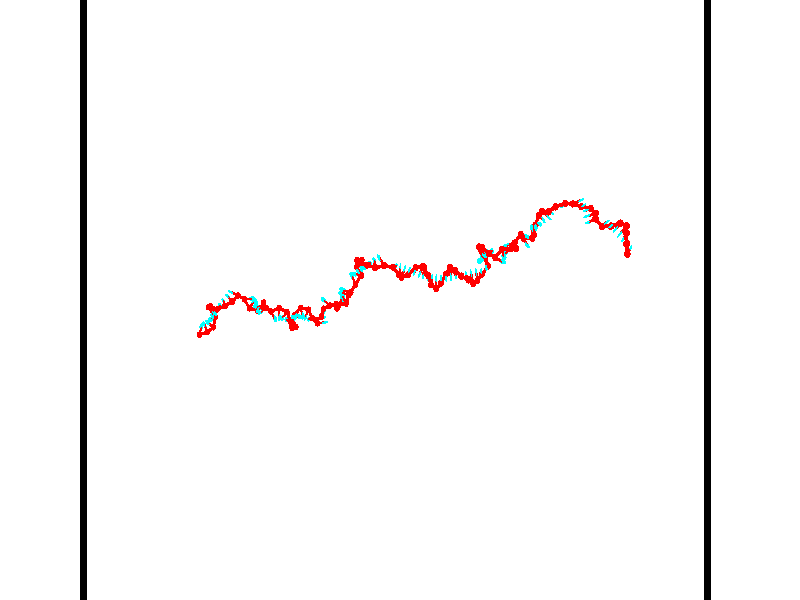 // switches for output
#declare DRAW_BASES = 1; // possible values are 0, 1; only relevant for DNA ribbons
#declare DRAW_BASES_TYPE = 3; // possible values are 1, 2, 3; only relevant for DNA ribbons
#declare DRAW_FOG = 0; // set to 1 to enable fog

#include "colors.inc"

#include "transforms.inc"
background { rgb <1, 1, 1>}

#default {
   normal{
       ripples 0.25
       frequency 0.20
       turbulence 0.2
       lambda 5
   }
	finish {
		phong 0.1
		phong_size 40.
	}
}

// original window dimensions: 1024x640


// camera settings

camera {
	sky <-0, 1, 0>
	up <-0, 1, 0>
	right 1.6 * <0.99995, 0, 0.00999983>
	location <54.4867, 55, 106.329>
	look_at <55, 55, 55.0001>
	direction <0.513302, 0, -51.3289>
	angle 67.0682
}


# declare cpy_camera_pos = <54.4867, 55, 106.329>;
# if (DRAW_FOG = 1)
fog {
	fog_type 2
	up vnormalize(cpy_camera_pos)
	color rgbt<1,1,1,0.3>
	distance 1e-5
	fog_alt 3e-3
	fog_offset 88
}
# end


// LIGHTS

# declare lum = 6;
global_settings {
	ambient_light rgb lum * <0.05, 0.05, 0.05>
	max_trace_level 15
}# declare cpy_direct_light_amount = 0.25;
light_source
{	1000 * <-0.98995, -1, 1.00995>,
	rgb lum * cpy_direct_light_amount
	parallel
}

light_source
{	1000 * <0.98995, 1, -1.00995>,
	rgb lum * cpy_direct_light_amount
	parallel
}

// strand 0

// nucleotide -1

// particle -1
sphere {
	<36.527599, 52.331795, 50.398029> 0.250000
	pigment { color rgbt <1,0,0,0> }
	no_shadow
}
cylinder {
	<36.550114, 52.663544, 50.175690>,  <36.563622, 52.862595, 50.042286>, 0.100000
	pigment { color rgbt <1,0,0,0> }
	no_shadow
}
cylinder {
	<36.550114, 52.663544, 50.175690>,  <36.527599, 52.331795, 50.398029>, 0.100000
	pigment { color rgbt <1,0,0,0> }
	no_shadow
}

// particle -1
sphere {
	<36.550114, 52.663544, 50.175690> 0.100000
	pigment { color rgbt <1,0,0,0> }
	no_shadow
}
sphere {
	0, 1
	scale<0.080000,0.200000,0.300000>
	matrix <0.856183, 0.246293, 0.454191,
		0.513597, -0.501475, -0.696233,
		0.056288, 0.829375, -0.555850,
		36.567001, 52.912357, 50.008934>
	pigment { color rgbt <0,1,1,0> }
	no_shadow
}
cylinder {
	<37.239494, 52.518250, 50.373516>,  <36.527599, 52.331795, 50.398029>, 0.130000
	pigment { color rgbt <1,0,0,0> }
	no_shadow
}

// nucleotide -1

// particle -1
sphere {
	<37.239494, 52.518250, 50.373516> 0.250000
	pigment { color rgbt <1,0,0,0> }
	no_shadow
}
cylinder {
	<37.051636, 52.855026, 50.267258>,  <36.938923, 53.057091, 50.203503>, 0.100000
	pigment { color rgbt <1,0,0,0> }
	no_shadow
}
cylinder {
	<37.051636, 52.855026, 50.267258>,  <37.239494, 52.518250, 50.373516>, 0.100000
	pigment { color rgbt <1,0,0,0> }
	no_shadow
}

// particle -1
sphere {
	<37.051636, 52.855026, 50.267258> 0.100000
	pigment { color rgbt <1,0,0,0> }
	no_shadow
}
sphere {
	0, 1
	scale<0.080000,0.200000,0.300000>
	matrix <0.733778, 0.539567, 0.412841,
		0.490922, -0.001038, -0.871203,
		-0.469644, 0.841942, -0.265647,
		36.910744, 53.107609, 50.187565>
	pigment { color rgbt <0,1,1,0> }
	no_shadow
}
cylinder {
	<37.650742, 52.870388, 49.894402>,  <37.239494, 52.518250, 50.373516>, 0.130000
	pigment { color rgbt <1,0,0,0> }
	no_shadow
}

// nucleotide -1

// particle -1
sphere {
	<37.650742, 52.870388, 49.894402> 0.250000
	pigment { color rgbt <1,0,0,0> }
	no_shadow
}
cylinder {
	<37.428242, 53.090252, 50.143703>,  <37.294743, 53.222172, 50.293285>, 0.100000
	pigment { color rgbt <1,0,0,0> }
	no_shadow
}
cylinder {
	<37.428242, 53.090252, 50.143703>,  <37.650742, 52.870388, 49.894402>, 0.100000
	pigment { color rgbt <1,0,0,0> }
	no_shadow
}

// particle -1
sphere {
	<37.428242, 53.090252, 50.143703> 0.100000
	pigment { color rgbt <1,0,0,0> }
	no_shadow
}
sphere {
	0, 1
	scale<0.080000,0.200000,0.300000>
	matrix <0.812600, 0.516781, 0.269479,
		-0.173966, 0.656359, -0.734118,
		-0.556253, 0.549664, 0.623259,
		37.261364, 53.255150, 50.330681>
	pigment { color rgbt <0,1,1,0> }
	no_shadow
}
cylinder {
	<37.818680, 53.652531, 49.874001>,  <37.650742, 52.870388, 49.894402>, 0.130000
	pigment { color rgbt <1,0,0,0> }
	no_shadow
}

// nucleotide -1

// particle -1
sphere {
	<37.818680, 53.652531, 49.874001> 0.250000
	pigment { color rgbt <1,0,0,0> }
	no_shadow
}
cylinder {
	<37.671177, 53.570122, 50.236565>,  <37.582676, 53.520676, 50.454102>, 0.100000
	pigment { color rgbt <1,0,0,0> }
	no_shadow
}
cylinder {
	<37.671177, 53.570122, 50.236565>,  <37.818680, 53.652531, 49.874001>, 0.100000
	pigment { color rgbt <1,0,0,0> }
	no_shadow
}

// particle -1
sphere {
	<37.671177, 53.570122, 50.236565> 0.100000
	pigment { color rgbt <1,0,0,0> }
	no_shadow
}
sphere {
	0, 1
	scale<0.080000,0.200000,0.300000>
	matrix <0.775084, 0.470109, 0.422187,
		-0.513088, 0.858227, -0.013677,
		-0.368762, -0.206019, 0.906406,
		37.560547, 53.508316, 50.508488>
	pigment { color rgbt <0,1,1,0> }
	no_shadow
}
cylinder {
	<37.635712, 54.247047, 50.292835>,  <37.818680, 53.652531, 49.874001>, 0.130000
	pigment { color rgbt <1,0,0,0> }
	no_shadow
}

// nucleotide -1

// particle -1
sphere {
	<37.635712, 54.247047, 50.292835> 0.250000
	pigment { color rgbt <1,0,0,0> }
	no_shadow
}
cylinder {
	<37.735897, 53.966007, 50.559254>,  <37.796009, 53.797382, 50.719105>, 0.100000
	pigment { color rgbt <1,0,0,0> }
	no_shadow
}
cylinder {
	<37.735897, 53.966007, 50.559254>,  <37.635712, 54.247047, 50.292835>, 0.100000
	pigment { color rgbt <1,0,0,0> }
	no_shadow
}

// particle -1
sphere {
	<37.735897, 53.966007, 50.559254> 0.100000
	pigment { color rgbt <1,0,0,0> }
	no_shadow
}
sphere {
	0, 1
	scale<0.080000,0.200000,0.300000>
	matrix <0.733773, 0.586560, 0.342818,
		-0.631540, 0.402861, 0.662466,
		0.250468, -0.702603, 0.666044,
		37.811039, 53.755226, 50.759068>
	pigment { color rgbt <0,1,1,0> }
	no_shadow
}
cylinder {
	<37.534939, 54.453171, 51.016926>,  <37.635712, 54.247047, 50.292835>, 0.130000
	pigment { color rgbt <1,0,0,0> }
	no_shadow
}

// nucleotide -1

// particle -1
sphere {
	<37.534939, 54.453171, 51.016926> 0.250000
	pigment { color rgbt <1,0,0,0> }
	no_shadow
}
cylinder {
	<37.837093, 54.191498, 51.001785>,  <38.018387, 54.034492, 50.992699>, 0.100000
	pigment { color rgbt <1,0,0,0> }
	no_shadow
}
cylinder {
	<37.837093, 54.191498, 51.001785>,  <37.534939, 54.453171, 51.016926>, 0.100000
	pigment { color rgbt <1,0,0,0> }
	no_shadow
}

// particle -1
sphere {
	<37.837093, 54.191498, 51.001785> 0.100000
	pigment { color rgbt <1,0,0,0> }
	no_shadow
}
sphere {
	0, 1
	scale<0.080000,0.200000,0.300000>
	matrix <0.623657, 0.700000, 0.347925,
		-0.201111, -0.286424, 0.936758,
		0.755385, -0.654187, -0.037853,
		38.063709, 53.995243, 50.990429>
	pigment { color rgbt <0,1,1,0> }
	no_shadow
}
cylinder {
	<37.918228, 54.525593, 51.678986>,  <37.534939, 54.453171, 51.016926>, 0.130000
	pigment { color rgbt <1,0,0,0> }
	no_shadow
}

// nucleotide -1

// particle -1
sphere {
	<37.918228, 54.525593, 51.678986> 0.250000
	pigment { color rgbt <1,0,0,0> }
	no_shadow
}
cylinder {
	<38.146309, 54.391090, 51.379173>,  <38.283157, 54.310390, 51.199284>, 0.100000
	pigment { color rgbt <1,0,0,0> }
	no_shadow
}
cylinder {
	<38.146309, 54.391090, 51.379173>,  <37.918228, 54.525593, 51.678986>, 0.100000
	pigment { color rgbt <1,0,0,0> }
	no_shadow
}

// particle -1
sphere {
	<38.146309, 54.391090, 51.379173> 0.100000
	pigment { color rgbt <1,0,0,0> }
	no_shadow
}
sphere {
	0, 1
	scale<0.080000,0.200000,0.300000>
	matrix <0.761735, 0.558059, 0.329135,
		0.307611, -0.758620, 0.574344,
		0.570206, -0.336252, -0.749533,
		38.317371, 54.290215, 51.154312>
	pigment { color rgbt <0,1,1,0> }
	no_shadow
}
cylinder {
	<38.605206, 54.304665, 51.916199>,  <37.918228, 54.525593, 51.678986>, 0.130000
	pigment { color rgbt <1,0,0,0> }
	no_shadow
}

// nucleotide -1

// particle -1
sphere {
	<38.605206, 54.304665, 51.916199> 0.250000
	pigment { color rgbt <1,0,0,0> }
	no_shadow
}
cylinder {
	<38.630268, 54.458225, 51.547699>,  <38.645306, 54.550362, 51.326599>, 0.100000
	pigment { color rgbt <1,0,0,0> }
	no_shadow
}
cylinder {
	<38.630268, 54.458225, 51.547699>,  <38.605206, 54.304665, 51.916199>, 0.100000
	pigment { color rgbt <1,0,0,0> }
	no_shadow
}

// particle -1
sphere {
	<38.630268, 54.458225, 51.547699> 0.100000
	pigment { color rgbt <1,0,0,0> }
	no_shadow
}
sphere {
	0, 1
	scale<0.080000,0.200000,0.300000>
	matrix <0.773590, 0.564528, 0.287867,
		0.630582, -0.730703, -0.261611,
		0.062659, 0.383904, -0.921245,
		38.649067, 54.573395, 51.271324>
	pigment { color rgbt <0,1,1,0> }
	no_shadow
}
cylinder {
	<39.263290, 54.560776, 51.775269>,  <38.605206, 54.304665, 51.916199>, 0.130000
	pigment { color rgbt <1,0,0,0> }
	no_shadow
}

// nucleotide -1

// particle -1
sphere {
	<39.263290, 54.560776, 51.775269> 0.250000
	pigment { color rgbt <1,0,0,0> }
	no_shadow
}
cylinder {
	<39.097027, 54.777107, 51.482765>,  <38.997269, 54.906906, 51.307262>, 0.100000
	pigment { color rgbt <1,0,0,0> }
	no_shadow
}
cylinder {
	<39.097027, 54.777107, 51.482765>,  <39.263290, 54.560776, 51.775269>, 0.100000
	pigment { color rgbt <1,0,0,0> }
	no_shadow
}

// particle -1
sphere {
	<39.097027, 54.777107, 51.482765> 0.100000
	pigment { color rgbt <1,0,0,0> }
	no_shadow
}
sphere {
	0, 1
	scale<0.080000,0.200000,0.300000>
	matrix <0.660334, 0.732333, 0.166276,
		0.625447, -0.413758, -0.661529,
		-0.415661, 0.540827, -0.731254,
		38.972328, 54.939354, 51.263390>
	pigment { color rgbt <0,1,1,0> }
	no_shadow
}
cylinder {
	<39.861122, 54.874374, 51.628345>,  <39.263290, 54.560776, 51.775269>, 0.130000
	pigment { color rgbt <1,0,0,0> }
	no_shadow
}

// nucleotide -1

// particle -1
sphere {
	<39.861122, 54.874374, 51.628345> 0.250000
	pigment { color rgbt <1,0,0,0> }
	no_shadow
}
cylinder {
	<39.583000, 55.104568, 51.456127>,  <39.416126, 55.242683, 51.352795>, 0.100000
	pigment { color rgbt <1,0,0,0> }
	no_shadow
}
cylinder {
	<39.583000, 55.104568, 51.456127>,  <39.861122, 54.874374, 51.628345>, 0.100000
	pigment { color rgbt <1,0,0,0> }
	no_shadow
}

// particle -1
sphere {
	<39.583000, 55.104568, 51.456127> 0.100000
	pigment { color rgbt <1,0,0,0> }
	no_shadow
}
sphere {
	0, 1
	scale<0.080000,0.200000,0.300000>
	matrix <0.530497, 0.815099, 0.232781,
		0.484901, -0.066550, -0.872033,
		-0.695302, 0.575487, -0.430547,
		39.374409, 55.277214, 51.326962>
	pigment { color rgbt <0,1,1,0> }
	no_shadow
}
cylinder {
	<40.278393, 55.345020, 51.136814>,  <39.861122, 54.874374, 51.628345>, 0.130000
	pigment { color rgbt <1,0,0,0> }
	no_shadow
}

// nucleotide -1

// particle -1
sphere {
	<40.278393, 55.345020, 51.136814> 0.250000
	pigment { color rgbt <1,0,0,0> }
	no_shadow
}
cylinder {
	<39.908939, 55.489399, 51.188362>,  <39.687267, 55.576027, 51.219292>, 0.100000
	pigment { color rgbt <1,0,0,0> }
	no_shadow
}
cylinder {
	<39.908939, 55.489399, 51.188362>,  <40.278393, 55.345020, 51.136814>, 0.100000
	pigment { color rgbt <1,0,0,0> }
	no_shadow
}

// particle -1
sphere {
	<39.908939, 55.489399, 51.188362> 0.100000
	pigment { color rgbt <1,0,0,0> }
	no_shadow
}
sphere {
	0, 1
	scale<0.080000,0.200000,0.300000>
	matrix <0.374452, 0.921551, 0.102612,
		-0.081722, 0.143032, -0.986338,
		-0.923638, 0.360951, 0.128869,
		39.631847, 55.597683, 51.227024>
	pigment { color rgbt <0,1,1,0> }
	no_shadow
}
cylinder {
	<40.739212, 55.044136, 50.670044>,  <40.278393, 55.345020, 51.136814>, 0.130000
	pigment { color rgbt <1,0,0,0> }
	no_shadow
}

// nucleotide -1

// particle -1
sphere {
	<40.739212, 55.044136, 50.670044> 0.250000
	pigment { color rgbt <1,0,0,0> }
	no_shadow
}
cylinder {
	<41.110355, 55.079430, 50.525101>,  <41.333042, 55.100605, 50.438137>, 0.100000
	pigment { color rgbt <1,0,0,0> }
	no_shadow
}
cylinder {
	<41.110355, 55.079430, 50.525101>,  <40.739212, 55.044136, 50.670044>, 0.100000
	pigment { color rgbt <1,0,0,0> }
	no_shadow
}

// particle -1
sphere {
	<41.110355, 55.079430, 50.525101> 0.100000
	pigment { color rgbt <1,0,0,0> }
	no_shadow
}
sphere {
	0, 1
	scale<0.080000,0.200000,0.300000>
	matrix <0.368802, -0.361429, 0.856361,
		-0.055408, -0.928216, -0.367894,
		0.927855, 0.088230, -0.362354,
		41.388710, 55.105900, 50.416393>
	pigment { color rgbt <0,1,1,0> }
	no_shadow
}
cylinder {
	<41.203018, 54.365074, 50.739349>,  <40.739212, 55.044136, 50.670044>, 0.130000
	pigment { color rgbt <1,0,0,0> }
	no_shadow
}

// nucleotide -1

// particle -1
sphere {
	<41.203018, 54.365074, 50.739349> 0.250000
	pigment { color rgbt <1,0,0,0> }
	no_shadow
}
cylinder {
	<41.447731, 54.680981, 50.757172>,  <41.594559, 54.870525, 50.767864>, 0.100000
	pigment { color rgbt <1,0,0,0> }
	no_shadow
}
cylinder {
	<41.447731, 54.680981, 50.757172>,  <41.203018, 54.365074, 50.739349>, 0.100000
	pigment { color rgbt <1,0,0,0> }
	no_shadow
}

// particle -1
sphere {
	<41.447731, 54.680981, 50.757172> 0.100000
	pigment { color rgbt <1,0,0,0> }
	no_shadow
}
sphere {
	0, 1
	scale<0.080000,0.200000,0.300000>
	matrix <0.531218, -0.451930, 0.716636,
		0.586111, -0.414760, -0.696023,
		0.611786, 0.789768, 0.044553,
		41.631268, 54.917912, 50.770538>
	pigment { color rgbt <0,1,1,0> }
	no_shadow
}
cylinder {
	<41.948105, 54.188576, 50.656189>,  <41.203018, 54.365074, 50.739349>, 0.130000
	pigment { color rgbt <1,0,0,0> }
	no_shadow
}

// nucleotide -1

// particle -1
sphere {
	<41.948105, 54.188576, 50.656189> 0.250000
	pigment { color rgbt <1,0,0,0> }
	no_shadow
}
cylinder {
	<41.931068, 54.491657, 50.916672>,  <41.920845, 54.673508, 51.072960>, 0.100000
	pigment { color rgbt <1,0,0,0> }
	no_shadow
}
cylinder {
	<41.931068, 54.491657, 50.916672>,  <41.948105, 54.188576, 50.656189>, 0.100000
	pigment { color rgbt <1,0,0,0> }
	no_shadow
}

// particle -1
sphere {
	<41.931068, 54.491657, 50.916672> 0.100000
	pigment { color rgbt <1,0,0,0> }
	no_shadow
}
sphere {
	0, 1
	scale<0.080000,0.200000,0.300000>
	matrix <0.602766, -0.500321, 0.621572,
		0.796780, 0.419000, -0.435409,
		-0.042595, 0.757706, 0.651205,
		41.918289, 54.718967, 51.112034>
	pigment { color rgbt <0,1,1,0> }
	no_shadow
}
cylinder {
	<42.576019, 54.526470, 51.105213>,  <41.948105, 54.188576, 50.656189>, 0.130000
	pigment { color rgbt <1,0,0,0> }
	no_shadow
}

// nucleotide -1

// particle -1
sphere {
	<42.576019, 54.526470, 51.105213> 0.250000
	pigment { color rgbt <1,0,0,0> }
	no_shadow
}
cylinder {
	<42.246944, 54.523441, 51.332588>,  <42.049500, 54.521622, 51.469013>, 0.100000
	pigment { color rgbt <1,0,0,0> }
	no_shadow
}
cylinder {
	<42.246944, 54.523441, 51.332588>,  <42.576019, 54.526470, 51.105213>, 0.100000
	pigment { color rgbt <1,0,0,0> }
	no_shadow
}

// particle -1
sphere {
	<42.246944, 54.523441, 51.332588> 0.100000
	pigment { color rgbt <1,0,0,0> }
	no_shadow
}
sphere {
	0, 1
	scale<0.080000,0.200000,0.300000>
	matrix <0.465153, -0.583816, 0.665425,
		0.326822, 0.811850, 0.483825,
		-0.822691, -0.007577, 0.568439,
		42.000137, 54.521168, 51.503120>
	pigment { color rgbt <0,1,1,0> }
	no_shadow
}
cylinder {
	<42.742229, 54.806465, 51.826607>,  <42.576019, 54.526470, 51.105213>, 0.130000
	pigment { color rgbt <1,0,0,0> }
	no_shadow
}

// nucleotide -1

// particle -1
sphere {
	<42.742229, 54.806465, 51.826607> 0.250000
	pigment { color rgbt <1,0,0,0> }
	no_shadow
}
cylinder {
	<42.480206, 54.504875, 51.806976>,  <42.322990, 54.323921, 51.795197>, 0.100000
	pigment { color rgbt <1,0,0,0> }
	no_shadow
}
cylinder {
	<42.480206, 54.504875, 51.806976>,  <42.742229, 54.806465, 51.826607>, 0.100000
	pigment { color rgbt <1,0,0,0> }
	no_shadow
}

// particle -1
sphere {
	<42.480206, 54.504875, 51.806976> 0.100000
	pigment { color rgbt <1,0,0,0> }
	no_shadow
}
sphere {
	0, 1
	scale<0.080000,0.200000,0.300000>
	matrix <0.609704, -0.565849, 0.555046,
		-0.446264, 0.333667, 0.830370,
		-0.655065, -0.753977, -0.049080,
		42.283688, 54.278683, 51.792252>
	pigment { color rgbt <0,1,1,0> }
	no_shadow
}
cylinder {
	<43.048550, 54.413132, 52.300007>,  <42.742229, 54.806465, 51.826607>, 0.130000
	pigment { color rgbt <1,0,0,0> }
	no_shadow
}

// nucleotide -1

// particle -1
sphere {
	<43.048550, 54.413132, 52.300007> 0.250000
	pigment { color rgbt <1,0,0,0> }
	no_shadow
}
cylinder {
	<42.734276, 54.217789, 52.148109>,  <42.545712, 54.100582, 52.056973>, 0.100000
	pigment { color rgbt <1,0,0,0> }
	no_shadow
}
cylinder {
	<42.734276, 54.217789, 52.148109>,  <43.048550, 54.413132, 52.300007>, 0.100000
	pigment { color rgbt <1,0,0,0> }
	no_shadow
}

// particle -1
sphere {
	<42.734276, 54.217789, 52.148109> 0.100000
	pigment { color rgbt <1,0,0,0> }
	no_shadow
}
sphere {
	0, 1
	scale<0.080000,0.200000,0.300000>
	matrix <0.311491, -0.842655, 0.439211,
		-0.534484, 0.226795, 0.814181,
		-0.785684, -0.488362, -0.379741,
		42.498569, 54.071281, 52.034187>
	pigment { color rgbt <0,1,1,0> }
	no_shadow
}
cylinder {
	<43.604431, 54.149822, 52.804592>,  <43.048550, 54.413132, 52.300007>, 0.130000
	pigment { color rgbt <1,0,0,0> }
	no_shadow
}

// nucleotide -1

// particle -1
sphere {
	<43.604431, 54.149822, 52.804592> 0.250000
	pigment { color rgbt <1,0,0,0> }
	no_shadow
}
cylinder {
	<43.832901, 53.847618, 52.932941>,  <43.969982, 53.666294, 53.009949>, 0.100000
	pigment { color rgbt <1,0,0,0> }
	no_shadow
}
cylinder {
	<43.832901, 53.847618, 52.932941>,  <43.604431, 54.149822, 52.804592>, 0.100000
	pigment { color rgbt <1,0,0,0> }
	no_shadow
}

// particle -1
sphere {
	<43.832901, 53.847618, 52.932941> 0.100000
	pigment { color rgbt <1,0,0,0> }
	no_shadow
}
sphere {
	0, 1
	scale<0.080000,0.200000,0.300000>
	matrix <0.520374, 0.030972, -0.853377,
		0.634800, 0.654400, 0.410840,
		0.571174, -0.755514, 0.320872,
		44.004253, 53.620964, 53.029202>
	pigment { color rgbt <0,1,1,0> }
	no_shadow
}
cylinder {
	<44.275700, 54.397388, 52.594383>,  <43.604431, 54.149822, 52.804592>, 0.130000
	pigment { color rgbt <1,0,0,0> }
	no_shadow
}

// nucleotide -1

// particle -1
sphere {
	<44.275700, 54.397388, 52.594383> 0.250000
	pigment { color rgbt <1,0,0,0> }
	no_shadow
}
cylinder {
	<44.296234, 54.009995, 52.691875>,  <44.308556, 53.777557, 52.750370>, 0.100000
	pigment { color rgbt <1,0,0,0> }
	no_shadow
}
cylinder {
	<44.296234, 54.009995, 52.691875>,  <44.275700, 54.397388, 52.594383>, 0.100000
	pigment { color rgbt <1,0,0,0> }
	no_shadow
}

// particle -1
sphere {
	<44.296234, 54.009995, 52.691875> 0.100000
	pigment { color rgbt <1,0,0,0> }
	no_shadow
}
sphere {
	0, 1
	scale<0.080000,0.200000,0.300000>
	matrix <0.669674, -0.147663, -0.727827,
		0.740879, 0.200584, 0.640988,
		0.051340, -0.968484, 0.243726,
		44.311638, 53.719448, 52.764992>
	pigment { color rgbt <0,1,1,0> }
	no_shadow
}
cylinder {
	<45.018032, 54.106720, 52.823944>,  <44.275700, 54.397388, 52.594383>, 0.130000
	pigment { color rgbt <1,0,0,0> }
	no_shadow
}

// nucleotide -1

// particle -1
sphere {
	<45.018032, 54.106720, 52.823944> 0.250000
	pigment { color rgbt <1,0,0,0> }
	no_shadow
}
cylinder {
	<44.759090, 53.858036, 52.647575>,  <44.603725, 53.708828, 52.541756>, 0.100000
	pigment { color rgbt <1,0,0,0> }
	no_shadow
}
cylinder {
	<44.759090, 53.858036, 52.647575>,  <45.018032, 54.106720, 52.823944>, 0.100000
	pigment { color rgbt <1,0,0,0> }
	no_shadow
}

// particle -1
sphere {
	<44.759090, 53.858036, 52.647575> 0.100000
	pigment { color rgbt <1,0,0,0> }
	no_shadow
}
sphere {
	0, 1
	scale<0.080000,0.200000,0.300000>
	matrix <0.682401, -0.215087, -0.698617,
		0.339498, -0.753139, 0.563491,
		-0.647355, -0.621706, -0.440922,
		44.564884, 53.671524, 52.515297>
	pigment { color rgbt <0,1,1,0> }
	no_shadow
}
cylinder {
	<45.355530, 53.358284, 52.740547>,  <45.018032, 54.106720, 52.823944>, 0.130000
	pigment { color rgbt <1,0,0,0> }
	no_shadow
}

// nucleotide -1

// particle -1
sphere {
	<45.355530, 53.358284, 52.740547> 0.250000
	pigment { color rgbt <1,0,0,0> }
	no_shadow
}
cylinder {
	<45.084148, 53.457989, 52.464119>,  <44.921322, 53.517811, 52.298264>, 0.100000
	pigment { color rgbt <1,0,0,0> }
	no_shadow
}
cylinder {
	<45.084148, 53.457989, 52.464119>,  <45.355530, 53.358284, 52.740547>, 0.100000
	pigment { color rgbt <1,0,0,0> }
	no_shadow
}

// particle -1
sphere {
	<45.084148, 53.457989, 52.464119> 0.100000
	pigment { color rgbt <1,0,0,0> }
	no_shadow
}
sphere {
	0, 1
	scale<0.080000,0.200000,0.300000>
	matrix <0.663276, -0.196622, -0.722084,
		-0.315867, -0.948266, -0.031932,
		-0.678449, 0.249262, -0.691068,
		44.880615, 53.532768, 52.256798>
	pigment { color rgbt <0,1,1,0> }
	no_shadow
}
cylinder {
	<45.349037, 52.930973, 52.159676>,  <45.355530, 53.358284, 52.740547>, 0.130000
	pigment { color rgbt <1,0,0,0> }
	no_shadow
}

// nucleotide -1

// particle -1
sphere {
	<45.349037, 52.930973, 52.159676> 0.250000
	pigment { color rgbt <1,0,0,0> }
	no_shadow
}
cylinder {
	<45.175499, 53.259697, 52.011940>,  <45.071377, 53.456932, 51.923298>, 0.100000
	pigment { color rgbt <1,0,0,0> }
	no_shadow
}
cylinder {
	<45.175499, 53.259697, 52.011940>,  <45.349037, 52.930973, 52.159676>, 0.100000
	pigment { color rgbt <1,0,0,0> }
	no_shadow
}

// particle -1
sphere {
	<45.175499, 53.259697, 52.011940> 0.100000
	pigment { color rgbt <1,0,0,0> }
	no_shadow
}
sphere {
	0, 1
	scale<0.080000,0.200000,0.300000>
	matrix <0.491414, -0.127754, -0.861505,
		-0.755176, -0.555257, -0.348423,
		-0.433844, 0.821808, -0.369338,
		45.045345, 53.506241, 51.901138>
	pigment { color rgbt <0,1,1,0> }
	no_shadow
}
cylinder {
	<45.587517, 52.960754, 51.463600>,  <45.349037, 52.930973, 52.159676>, 0.130000
	pigment { color rgbt <1,0,0,0> }
	no_shadow
}

// nucleotide -1

// particle -1
sphere {
	<45.587517, 52.960754, 51.463600> 0.250000
	pigment { color rgbt <1,0,0,0> }
	no_shadow
}
cylinder {
	<45.447887, 53.335350, 51.477058>,  <45.364109, 53.560108, 51.485134>, 0.100000
	pigment { color rgbt <1,0,0,0> }
	no_shadow
}
cylinder {
	<45.447887, 53.335350, 51.477058>,  <45.587517, 52.960754, 51.463600>, 0.100000
	pigment { color rgbt <1,0,0,0> }
	no_shadow
}

// particle -1
sphere {
	<45.447887, 53.335350, 51.477058> 0.100000
	pigment { color rgbt <1,0,0,0> }
	no_shadow
}
sphere {
	0, 1
	scale<0.080000,0.200000,0.300000>
	matrix <0.546011, 0.232437, -0.804888,
		-0.761592, -0.262592, -0.592472,
		-0.349070, 0.936493, 0.033644,
		45.343166, 53.616299, 51.487152>
	pigment { color rgbt <0,1,1,0> }
	no_shadow
}
cylinder {
	<45.103161, 53.218079, 50.913700>,  <45.587517, 52.960754, 51.463600>, 0.130000
	pigment { color rgbt <1,0,0,0> }
	no_shadow
}

// nucleotide -1

// particle -1
sphere {
	<45.103161, 53.218079, 50.913700> 0.250000
	pigment { color rgbt <1,0,0,0> }
	no_shadow
}
cylinder {
	<45.333073, 53.509827, 51.062103>,  <45.471020, 53.684875, 51.151146>, 0.100000
	pigment { color rgbt <1,0,0,0> }
	no_shadow
}
cylinder {
	<45.333073, 53.509827, 51.062103>,  <45.103161, 53.218079, 50.913700>, 0.100000
	pigment { color rgbt <1,0,0,0> }
	no_shadow
}

// particle -1
sphere {
	<45.333073, 53.509827, 51.062103> 0.100000
	pigment { color rgbt <1,0,0,0> }
	no_shadow
}
sphere {
	0, 1
	scale<0.080000,0.200000,0.300000>
	matrix <0.552946, -0.011955, -0.833131,
		-0.603225, 0.684016, -0.410173,
		0.574779, 0.729369, 0.371012,
		45.505505, 53.728638, 51.173409>
	pigment { color rgbt <0,1,1,0> }
	no_shadow
}
cylinder {
	<45.258930, 53.816227, 50.426247>,  <45.103161, 53.218079, 50.913700>, 0.130000
	pigment { color rgbt <1,0,0,0> }
	no_shadow
}

// nucleotide -1

// particle -1
sphere {
	<45.258930, 53.816227, 50.426247> 0.250000
	pigment { color rgbt <1,0,0,0> }
	no_shadow
}
cylinder {
	<45.559734, 53.756985, 50.683167>,  <45.740215, 53.721439, 50.837318>, 0.100000
	pigment { color rgbt <1,0,0,0> }
	no_shadow
}
cylinder {
	<45.559734, 53.756985, 50.683167>,  <45.258930, 53.816227, 50.426247>, 0.100000
	pigment { color rgbt <1,0,0,0> }
	no_shadow
}

// particle -1
sphere {
	<45.559734, 53.756985, 50.683167> 0.100000
	pigment { color rgbt <1,0,0,0> }
	no_shadow
}
sphere {
	0, 1
	scale<0.080000,0.200000,0.300000>
	matrix <0.654347, 0.050255, -0.754523,
		0.079471, 0.987694, 0.134704,
		0.752007, -0.148106, 0.642301,
		45.785336, 53.712551, 50.875858>
	pigment { color rgbt <0,1,1,0> }
	no_shadow
}
cylinder {
	<45.850056, 54.401222, 50.368946>,  <45.258930, 53.816227, 50.426247>, 0.130000
	pigment { color rgbt <1,0,0,0> }
	no_shadow
}

// nucleotide -1

// particle -1
sphere {
	<45.850056, 54.401222, 50.368946> 0.250000
	pigment { color rgbt <1,0,0,0> }
	no_shadow
}
cylinder {
	<45.960766, 54.047653, 50.519722>,  <46.027191, 53.835514, 50.610188>, 0.100000
	pigment { color rgbt <1,0,0,0> }
	no_shadow
}
cylinder {
	<45.960766, 54.047653, 50.519722>,  <45.850056, 54.401222, 50.368946>, 0.100000
	pigment { color rgbt <1,0,0,0> }
	no_shadow
}

// particle -1
sphere {
	<45.960766, 54.047653, 50.519722> 0.100000
	pigment { color rgbt <1,0,0,0> }
	no_shadow
}
sphere {
	0, 1
	scale<0.080000,0.200000,0.300000>
	matrix <0.542358, -0.180118, -0.820612,
		0.793249, 0.431560, 0.429549,
		0.276774, -0.883919, 0.376939,
		46.043797, 53.782478, 50.632805>
	pigment { color rgbt <0,1,1,0> }
	no_shadow
}
cylinder {
	<46.598114, 54.263897, 50.553097>,  <45.850056, 54.401222, 50.368946>, 0.130000
	pigment { color rgbt <1,0,0,0> }
	no_shadow
}

// nucleotide -1

// particle -1
sphere {
	<46.598114, 54.263897, 50.553097> 0.250000
	pigment { color rgbt <1,0,0,0> }
	no_shadow
}
cylinder {
	<46.421803, 53.923698, 50.438293>,  <46.316017, 53.719578, 50.369411>, 0.100000
	pigment { color rgbt <1,0,0,0> }
	no_shadow
}
cylinder {
	<46.421803, 53.923698, 50.438293>,  <46.598114, 54.263897, 50.553097>, 0.100000
	pigment { color rgbt <1,0,0,0> }
	no_shadow
}

// particle -1
sphere {
	<46.421803, 53.923698, 50.438293> 0.100000
	pigment { color rgbt <1,0,0,0> }
	no_shadow
}
sphere {
	0, 1
	scale<0.080000,0.200000,0.300000>
	matrix <0.667101, -0.096445, -0.738697,
		0.600577, -0.517066, 0.609877,
		-0.440775, -0.850495, -0.287012,
		46.289570, 53.668549, 50.352188>
	pigment { color rgbt <0,1,1,0> }
	no_shadow
}
cylinder {
	<46.930874, 53.613361, 50.511616>,  <46.598114, 54.263897, 50.553097>, 0.130000
	pigment { color rgbt <1,0,0,0> }
	no_shadow
}

// nucleotide -1

// particle -1
sphere {
	<46.930874, 53.613361, 50.511616> 0.250000
	pigment { color rgbt <1,0,0,0> }
	no_shadow
}
cylinder {
	<46.702785, 53.562649, 50.186954>,  <46.565933, 53.532219, 49.992157>, 0.100000
	pigment { color rgbt <1,0,0,0> }
	no_shadow
}
cylinder {
	<46.702785, 53.562649, 50.186954>,  <46.930874, 53.613361, 50.511616>, 0.100000
	pigment { color rgbt <1,0,0,0> }
	no_shadow
}

// particle -1
sphere {
	<46.702785, 53.562649, 50.186954> 0.100000
	pigment { color rgbt <1,0,0,0> }
	no_shadow
}
sphere {
	0, 1
	scale<0.080000,0.200000,0.300000>
	matrix <0.820292, -0.141274, -0.554222,
		-0.044397, -0.981818, 0.184559,
		-0.570219, -0.126786, -0.811650,
		46.531719, 53.524612, 49.943459>
	pigment { color rgbt <0,1,1,0> }
	no_shadow
}
cylinder {
	<47.462894, 53.208488, 50.753704>,  <46.930874, 53.613361, 50.511616>, 0.130000
	pigment { color rgbt <1,0,0,0> }
	no_shadow
}

// nucleotide -1

// particle -1
sphere {
	<47.462894, 53.208488, 50.753704> 0.250000
	pigment { color rgbt <1,0,0,0> }
	no_shadow
}
cylinder {
	<47.849415, 53.250648, 50.847649>,  <48.081326, 53.275944, 50.904015>, 0.100000
	pigment { color rgbt <1,0,0,0> }
	no_shadow
}
cylinder {
	<47.849415, 53.250648, 50.847649>,  <47.462894, 53.208488, 50.753704>, 0.100000
	pigment { color rgbt <1,0,0,0> }
	no_shadow
}

// particle -1
sphere {
	<47.849415, 53.250648, 50.847649> 0.100000
	pigment { color rgbt <1,0,0,0> }
	no_shadow
}
sphere {
	0, 1
	scale<0.080000,0.200000,0.300000>
	matrix <-0.179289, 0.930234, 0.320189,
		-0.184730, -0.351506, 0.917779,
		0.966297, 0.105399, 0.234863,
		48.139305, 53.282269, 50.918106>
	pigment { color rgbt <0,1,1,0> }
	no_shadow
}
cylinder {
	<47.453293, 53.480270, 51.455090>,  <47.462894, 53.208488, 50.753704>, 0.130000
	pigment { color rgbt <1,0,0,0> }
	no_shadow
}

// nucleotide -1

// particle -1
sphere {
	<47.453293, 53.480270, 51.455090> 0.250000
	pigment { color rgbt <1,0,0,0> }
	no_shadow
}
cylinder {
	<47.788017, 53.572845, 51.256618>,  <47.988850, 53.628391, 51.137535>, 0.100000
	pigment { color rgbt <1,0,0,0> }
	no_shadow
}
cylinder {
	<47.788017, 53.572845, 51.256618>,  <47.453293, 53.480270, 51.455090>, 0.100000
	pigment { color rgbt <1,0,0,0> }
	no_shadow
}

// particle -1
sphere {
	<47.788017, 53.572845, 51.256618> 0.100000
	pigment { color rgbt <1,0,0,0> }
	no_shadow
}
sphere {
	0, 1
	scale<0.080000,0.200000,0.300000>
	matrix <-0.050484, 0.935017, 0.350990,
		0.545163, -0.268663, 0.794114,
		0.836808, 0.231437, -0.496174,
		48.039059, 53.642277, 51.107765>
	pigment { color rgbt <0,1,1,0> }
	no_shadow
}
cylinder {
	<47.972645, 53.767982, 51.930672>,  <47.453293, 53.480270, 51.455090>, 0.130000
	pigment { color rgbt <1,0,0,0> }
	no_shadow
}

// nucleotide -1

// particle -1
sphere {
	<47.972645, 53.767982, 51.930672> 0.250000
	pigment { color rgbt <1,0,0,0> }
	no_shadow
}
cylinder {
	<48.022163, 53.927307, 51.567127>,  <48.051872, 54.022903, 51.349003>, 0.100000
	pigment { color rgbt <1,0,0,0> }
	no_shadow
}
cylinder {
	<48.022163, 53.927307, 51.567127>,  <47.972645, 53.767982, 51.930672>, 0.100000
	pigment { color rgbt <1,0,0,0> }
	no_shadow
}

// particle -1
sphere {
	<48.022163, 53.927307, 51.567127> 0.100000
	pigment { color rgbt <1,0,0,0> }
	no_shadow
}
sphere {
	0, 1
	scale<0.080000,0.200000,0.300000>
	matrix <-0.174026, 0.910423, 0.375292,
		0.976929, 0.111706, 0.182021,
		0.123794, 0.398310, -0.908858,
		48.059303, 54.046799, 51.294468>
	pigment { color rgbt <0,1,1,0> }
	no_shadow
}
cylinder {
	<48.182945, 54.342697, 52.121418>,  <47.972645, 53.767982, 51.930672>, 0.130000
	pigment { color rgbt <1,0,0,0> }
	no_shadow
}

// nucleotide -1

// particle -1
sphere {
	<48.182945, 54.342697, 52.121418> 0.250000
	pigment { color rgbt <1,0,0,0> }
	no_shadow
}
cylinder {
	<48.095848, 54.384529, 51.733261>,  <48.043591, 54.409626, 51.500366>, 0.100000
	pigment { color rgbt <1,0,0,0> }
	no_shadow
}
cylinder {
	<48.095848, 54.384529, 51.733261>,  <48.182945, 54.342697, 52.121418>, 0.100000
	pigment { color rgbt <1,0,0,0> }
	no_shadow
}

// particle -1
sphere {
	<48.095848, 54.384529, 51.733261> 0.100000
	pigment { color rgbt <1,0,0,0> }
	no_shadow
}
sphere {
	0, 1
	scale<0.080000,0.200000,0.300000>
	matrix <-0.148921, 0.979042, 0.138924,
		0.964579, 0.174760, -0.197603,
		-0.217740, 0.104576, -0.970388,
		48.030525, 54.415901, 51.442146>
	pigment { color rgbt <0,1,1,0> }
	no_shadow
}
cylinder {
	<48.738567, 54.579594, 52.401810>,  <48.182945, 54.342697, 52.121418>, 0.130000
	pigment { color rgbt <1,0,0,0> }
	no_shadow
}

// nucleotide -1

// particle -1
sphere {
	<48.738567, 54.579594, 52.401810> 0.250000
	pigment { color rgbt <1,0,0,0> }
	no_shadow
}
cylinder {
	<48.440594, 54.830620, 52.492359>,  <48.261810, 54.981236, 52.546688>, 0.100000
	pigment { color rgbt <1,0,0,0> }
	no_shadow
}
cylinder {
	<48.440594, 54.830620, 52.492359>,  <48.738567, 54.579594, 52.401810>, 0.100000
	pigment { color rgbt <1,0,0,0> }
	no_shadow
}

// particle -1
sphere {
	<48.440594, 54.830620, 52.492359> 0.100000
	pigment { color rgbt <1,0,0,0> }
	no_shadow
}
sphere {
	0, 1
	scale<0.080000,0.200000,0.300000>
	matrix <0.134636, 0.473749, -0.870308,
		-0.653414, -0.617842, -0.437403,
		-0.744931, 0.627562, 0.226370,
		48.217113, 55.018887, 52.560268>
	pigment { color rgbt <0,1,1,0> }
	no_shadow
}
cylinder {
	<49.348885, 54.695408, 52.628719>,  <48.738567, 54.579594, 52.401810>, 0.130000
	pigment { color rgbt <1,0,0,0> }
	no_shadow
}

// nucleotide -1

// particle -1
sphere {
	<49.348885, 54.695408, 52.628719> 0.250000
	pigment { color rgbt <1,0,0,0> }
	no_shadow
}
cylinder {
	<49.744297, 54.706875, 52.688019>,  <49.981544, 54.713757, 52.723598>, 0.100000
	pigment { color rgbt <1,0,0,0> }
	no_shadow
}
cylinder {
	<49.744297, 54.706875, 52.688019>,  <49.348885, 54.695408, 52.628719>, 0.100000
	pigment { color rgbt <1,0,0,0> }
	no_shadow
}

// particle -1
sphere {
	<49.744297, 54.706875, 52.688019> 0.100000
	pigment { color rgbt <1,0,0,0> }
	no_shadow
}
sphere {
	0, 1
	scale<0.080000,0.200000,0.300000>
	matrix <-0.147464, 0.394312, 0.907068,
		-0.032453, -0.918529, 0.394019,
		0.988535, 0.028667, 0.148247,
		50.040859, 54.715477, 52.732494>
	pigment { color rgbt <0,1,1,0> }
	no_shadow
}
cylinder {
	<49.471172, 54.388706, 53.310120>,  <49.348885, 54.695408, 52.628719>, 0.130000
	pigment { color rgbt <1,0,0,0> }
	no_shadow
}

// nucleotide -1

// particle -1
sphere {
	<49.471172, 54.388706, 53.310120> 0.250000
	pigment { color rgbt <1,0,0,0> }
	no_shadow
}
cylinder {
	<49.773548, 54.637283, 53.227798>,  <49.954975, 54.786430, 53.178406>, 0.100000
	pigment { color rgbt <1,0,0,0> }
	no_shadow
}
cylinder {
	<49.773548, 54.637283, 53.227798>,  <49.471172, 54.388706, 53.310120>, 0.100000
	pigment { color rgbt <1,0,0,0> }
	no_shadow
}

// particle -1
sphere {
	<49.773548, 54.637283, 53.227798> 0.100000
	pigment { color rgbt <1,0,0,0> }
	no_shadow
}
sphere {
	0, 1
	scale<0.080000,0.200000,0.300000>
	matrix <-0.017272, 0.333196, 0.942699,
		0.654410, -0.709072, 0.262611,
		0.755943, 0.621448, -0.205799,
		50.000332, 54.823719, 53.166058>
	pigment { color rgbt <0,1,1,0> }
	no_shadow
}
cylinder {
	<49.697823, 54.628887, 54.021114>,  <49.471172, 54.388706, 53.310120>, 0.130000
	pigment { color rgbt <1,0,0,0> }
	no_shadow
}

// nucleotide -1

// particle -1
sphere {
	<49.697823, 54.628887, 54.021114> 0.250000
	pigment { color rgbt <1,0,0,0> }
	no_shadow
}
cylinder {
	<49.852436, 54.892403, 53.762943>,  <49.945206, 55.050514, 53.608040>, 0.100000
	pigment { color rgbt <1,0,0,0> }
	no_shadow
}
cylinder {
	<49.852436, 54.892403, 53.762943>,  <49.697823, 54.628887, 54.021114>, 0.100000
	pigment { color rgbt <1,0,0,0> }
	no_shadow
}

// particle -1
sphere {
	<49.852436, 54.892403, 53.762943> 0.100000
	pigment { color rgbt <1,0,0,0> }
	no_shadow
}
sphere {
	0, 1
	scale<0.080000,0.200000,0.300000>
	matrix <0.092190, 0.668722, 0.737775,
		0.917655, -0.344679, 0.197752,
		0.386537, 0.658792, -0.645431,
		49.968399, 55.090042, 53.569313>
	pigment { color rgbt <0,1,1,0> }
	no_shadow
}
cylinder {
	<50.364422, 54.751801, 54.252575>,  <49.697823, 54.628887, 54.021114>, 0.130000
	pigment { color rgbt <1,0,0,0> }
	no_shadow
}

// nucleotide -1

// particle -1
sphere {
	<50.364422, 54.751801, 54.252575> 0.250000
	pigment { color rgbt <1,0,0,0> }
	no_shadow
}
cylinder {
	<50.173790, 55.046486, 54.060684>,  <50.059410, 55.223297, 53.945549>, 0.100000
	pigment { color rgbt <1,0,0,0> }
	no_shadow
}
cylinder {
	<50.173790, 55.046486, 54.060684>,  <50.364422, 54.751801, 54.252575>, 0.100000
	pigment { color rgbt <1,0,0,0> }
	no_shadow
}

// particle -1
sphere {
	<50.173790, 55.046486, 54.060684> 0.100000
	pigment { color rgbt <1,0,0,0> }
	no_shadow
}
sphere {
	0, 1
	scale<0.080000,0.200000,0.300000>
	matrix <-0.091243, 0.501281, 0.860460,
		0.874385, 0.453846, -0.171679,
		-0.476576, 0.736709, -0.479723,
		50.030819, 55.267498, 53.916767>
	pigment { color rgbt <0,1,1,0> }
	no_shadow
}
cylinder {
	<50.613159, 55.383858, 54.345604>,  <50.364422, 54.751801, 54.252575>, 0.130000
	pigment { color rgbt <1,0,0,0> }
	no_shadow
}

// nucleotide -1

// particle -1
sphere {
	<50.613159, 55.383858, 54.345604> 0.250000
	pigment { color rgbt <1,0,0,0> }
	no_shadow
}
cylinder {
	<50.226643, 55.445660, 54.263233>,  <49.994732, 55.482738, 54.213810>, 0.100000
	pigment { color rgbt <1,0,0,0> }
	no_shadow
}
cylinder {
	<50.226643, 55.445660, 54.263233>,  <50.613159, 55.383858, 54.345604>, 0.100000
	pigment { color rgbt <1,0,0,0> }
	no_shadow
}

// particle -1
sphere {
	<50.226643, 55.445660, 54.263233> 0.100000
	pigment { color rgbt <1,0,0,0> }
	no_shadow
}
sphere {
	0, 1
	scale<0.080000,0.200000,0.300000>
	matrix <-0.054294, 0.659604, 0.749649,
		0.251654, 0.735562, -0.628982,
		-0.966293, 0.154503, -0.205929,
		49.936756, 55.492012, 54.201454>
	pigment { color rgbt <0,1,1,0> }
	no_shadow
}
cylinder {
	<50.800064, 55.532417, 54.941975>,  <50.613159, 55.383858, 54.345604>, 0.130000
	pigment { color rgbt <1,0,0,0> }
	no_shadow
}

// nucleotide -1

// particle -1
sphere {
	<50.800064, 55.532417, 54.941975> 0.250000
	pigment { color rgbt <1,0,0,0> }
	no_shadow
}
cylinder {
	<50.414532, 55.637897, 54.957413>,  <50.183212, 55.701187, 54.966675>, 0.100000
	pigment { color rgbt <1,0,0,0> }
	no_shadow
}
cylinder {
	<50.414532, 55.637897, 54.957413>,  <50.800064, 55.532417, 54.941975>, 0.100000
	pigment { color rgbt <1,0,0,0> }
	no_shadow
}

// particle -1
sphere {
	<50.414532, 55.637897, 54.957413> 0.100000
	pigment { color rgbt <1,0,0,0> }
	no_shadow
}
sphere {
	0, 1
	scale<0.080000,0.200000,0.300000>
	matrix <-0.121826, -0.564730, 0.816234,
		0.237034, 0.782012, 0.576431,
		-0.963833, 0.263700, 0.038591,
		50.125381, 55.717007, 54.968990>
	pigment { color rgbt <0,1,1,0> }
	no_shadow
}
cylinder {
	<51.208958, 56.113770, 54.859627>,  <50.800064, 55.532417, 54.941975>, 0.130000
	pigment { color rgbt <1,0,0,0> }
	no_shadow
}

// nucleotide -1

// particle -1
sphere {
	<51.208958, 56.113770, 54.859627> 0.250000
	pigment { color rgbt <1,0,0,0> }
	no_shadow
}
cylinder {
	<51.023960, 56.468266, 54.870110>,  <50.912964, 56.680962, 54.876400>, 0.100000
	pigment { color rgbt <1,0,0,0> }
	no_shadow
}
cylinder {
	<51.023960, 56.468266, 54.870110>,  <51.208958, 56.113770, 54.859627>, 0.100000
	pigment { color rgbt <1,0,0,0> }
	no_shadow
}

// particle -1
sphere {
	<51.023960, 56.468266, 54.870110> 0.100000
	pigment { color rgbt <1,0,0,0> }
	no_shadow
}
sphere {
	0, 1
	scale<0.080000,0.200000,0.300000>
	matrix <0.655862, 0.322078, 0.682723,
		0.596614, 0.332939, -0.730207,
		-0.462489, 0.886237, 0.026206,
		50.885212, 56.734138, 54.877972>
	pigment { color rgbt <0,1,1,0> }
	no_shadow
}
cylinder {
	<51.689064, 56.753605, 54.772781>,  <51.208958, 56.113770, 54.859627>, 0.130000
	pigment { color rgbt <1,0,0,0> }
	no_shadow
}

// nucleotide -1

// particle -1
sphere {
	<51.689064, 56.753605, 54.772781> 0.250000
	pigment { color rgbt <1,0,0,0> }
	no_shadow
}
cylinder {
	<51.376995, 56.798515, 55.018944>,  <51.189754, 56.825462, 55.166641>, 0.100000
	pigment { color rgbt <1,0,0,0> }
	no_shadow
}
cylinder {
	<51.376995, 56.798515, 55.018944>,  <51.689064, 56.753605, 54.772781>, 0.100000
	pigment { color rgbt <1,0,0,0> }
	no_shadow
}

// particle -1
sphere {
	<51.376995, 56.798515, 55.018944> 0.100000
	pigment { color rgbt <1,0,0,0> }
	no_shadow
}
sphere {
	0, 1
	scale<0.080000,0.200000,0.300000>
	matrix <0.578156, 0.505077, 0.640806,
		-0.238877, 0.855740, -0.458963,
		-0.780175, 0.112278, 0.615403,
		51.142944, 56.832199, 55.203564>
	pigment { color rgbt <0,1,1,0> }
	no_shadow
}
cylinder {
	<51.301914, 57.350964, 54.596668>,  <51.689064, 56.753605, 54.772781>, 0.130000
	pigment { color rgbt <1,0,0,0> }
	no_shadow
}

// nucleotide -1

// particle -1
sphere {
	<51.301914, 57.350964, 54.596668> 0.250000
	pigment { color rgbt <1,0,0,0> }
	no_shadow
}
cylinder {
	<51.371700, 57.165775, 54.944283>,  <51.413570, 57.054661, 55.152851>, 0.100000
	pigment { color rgbt <1,0,0,0> }
	no_shadow
}
cylinder {
	<51.371700, 57.165775, 54.944283>,  <51.301914, 57.350964, 54.596668>, 0.100000
	pigment { color rgbt <1,0,0,0> }
	no_shadow
}

// particle -1
sphere {
	<51.371700, 57.165775, 54.944283> 0.100000
	pigment { color rgbt <1,0,0,0> }
	no_shadow
}
sphere {
	0, 1
	scale<0.080000,0.200000,0.300000>
	matrix <0.641060, 0.723310, 0.256643,
		-0.747399, 0.512328, 0.422984,
		0.174464, -0.462973, 0.869033,
		51.424038, 57.026882, 55.204994>
	pigment { color rgbt <0,1,1,0> }
	no_shadow
}
cylinder {
	<51.736179, 57.827778, 54.950787>,  <51.301914, 57.350964, 54.596668>, 0.130000
	pigment { color rgbt <1,0,0,0> }
	no_shadow
}

// nucleotide -1

// particle -1
sphere {
	<51.736179, 57.827778, 54.950787> 0.250000
	pigment { color rgbt <1,0,0,0> }
	no_shadow
}
cylinder {
	<51.735516, 57.486439, 55.159325>,  <51.735119, 57.281635, 55.284447>, 0.100000
	pigment { color rgbt <1,0,0,0> }
	no_shadow
}
cylinder {
	<51.735516, 57.486439, 55.159325>,  <51.736179, 57.827778, 54.950787>, 0.100000
	pigment { color rgbt <1,0,0,0> }
	no_shadow
}

// particle -1
sphere {
	<51.735516, 57.486439, 55.159325> 0.100000
	pigment { color rgbt <1,0,0,0> }
	no_shadow
}
sphere {
	0, 1
	scale<0.080000,0.200000,0.300000>
	matrix <0.694818, 0.373960, 0.614314,
		-0.719183, 0.363260, 0.592299,
		-0.001660, -0.853344, 0.521345,
		51.735016, 57.230434, 55.315727>
	pigment { color rgbt <0,1,1,0> }
	no_shadow
}
cylinder {
	<51.391617, 57.758743, 55.742031>,  <51.736179, 57.827778, 54.950787>, 0.130000
	pigment { color rgbt <1,0,0,0> }
	no_shadow
}

// nucleotide -1

// particle -1
sphere {
	<51.391617, 57.758743, 55.742031> 0.250000
	pigment { color rgbt <1,0,0,0> }
	no_shadow
}
cylinder {
	<51.694901, 57.507675, 55.671425>,  <51.876869, 57.357033, 55.629063>, 0.100000
	pigment { color rgbt <1,0,0,0> }
	no_shadow
}
cylinder {
	<51.694901, 57.507675, 55.671425>,  <51.391617, 57.758743, 55.742031>, 0.100000
	pigment { color rgbt <1,0,0,0> }
	no_shadow
}

// particle -1
sphere {
	<51.694901, 57.507675, 55.671425> 0.100000
	pigment { color rgbt <1,0,0,0> }
	no_shadow
}
sphere {
	0, 1
	scale<0.080000,0.200000,0.300000>
	matrix <0.488776, 0.367982, 0.791004,
		-0.431535, -0.686018, 0.585796,
		0.758205, -0.627669, -0.176512,
		51.922363, 57.319374, 55.618473>
	pigment { color rgbt <0,1,1,0> }
	no_shadow
}
cylinder {
	<51.706043, 57.614433, 56.357231>,  <51.391617, 57.758743, 55.742031>, 0.130000
	pigment { color rgbt <1,0,0,0> }
	no_shadow
}

// nucleotide -1

// particle -1
sphere {
	<51.706043, 57.614433, 56.357231> 0.250000
	pigment { color rgbt <1,0,0,0> }
	no_shadow
}
cylinder {
	<52.002083, 57.512981, 56.108093>,  <52.179707, 57.452110, 55.958611>, 0.100000
	pigment { color rgbt <1,0,0,0> }
	no_shadow
}
cylinder {
	<52.002083, 57.512981, 56.108093>,  <51.706043, 57.614433, 56.357231>, 0.100000
	pigment { color rgbt <1,0,0,0> }
	no_shadow
}

// particle -1
sphere {
	<52.002083, 57.512981, 56.108093> 0.100000
	pigment { color rgbt <1,0,0,0> }
	no_shadow
}
sphere {
	0, 1
	scale<0.080000,0.200000,0.300000>
	matrix <0.649923, 0.507720, 0.565526,
		0.172797, -0.823343, 0.540599,
		0.740096, -0.253626, -0.622842,
		52.224110, 57.436893, 55.921242>
	pigment { color rgbt <0,1,1,0> }
	no_shadow
}
cylinder {
	<52.271896, 57.378113, 56.786045>,  <51.706043, 57.614433, 56.357231>, 0.130000
	pigment { color rgbt <1,0,0,0> }
	no_shadow
}

// nucleotide -1

// particle -1
sphere {
	<52.271896, 57.378113, 56.786045> 0.250000
	pigment { color rgbt <1,0,0,0> }
	no_shadow
}
cylinder {
	<52.395607, 57.480171, 56.419601>,  <52.469833, 57.541405, 56.199738>, 0.100000
	pigment { color rgbt <1,0,0,0> }
	no_shadow
}
cylinder {
	<52.395607, 57.480171, 56.419601>,  <52.271896, 57.378113, 56.786045>, 0.100000
	pigment { color rgbt <1,0,0,0> }
	no_shadow
}

// particle -1
sphere {
	<52.395607, 57.480171, 56.419601> 0.100000
	pigment { color rgbt <1,0,0,0> }
	no_shadow
}
sphere {
	0, 1
	scale<0.080000,0.200000,0.300000>
	matrix <0.694027, 0.598030, 0.400858,
		0.650135, -0.759778, 0.007880,
		0.309275, 0.255143, -0.916106,
		52.488388, 57.556713, 56.144768>
	pigment { color rgbt <0,1,1,0> }
	no_shadow
}
cylinder {
	<52.934368, 57.220470, 56.732304>,  <52.271896, 57.378113, 56.786045>, 0.130000
	pigment { color rgbt <1,0,0,0> }
	no_shadow
}

// nucleotide -1

// particle -1
sphere {
	<52.934368, 57.220470, 56.732304> 0.250000
	pigment { color rgbt <1,0,0,0> }
	no_shadow
}
cylinder {
	<52.884384, 57.512558, 56.463631>,  <52.854393, 57.687813, 56.302425>, 0.100000
	pigment { color rgbt <1,0,0,0> }
	no_shadow
}
cylinder {
	<52.884384, 57.512558, 56.463631>,  <52.934368, 57.220470, 56.732304>, 0.100000
	pigment { color rgbt <1,0,0,0> }
	no_shadow
}

// particle -1
sphere {
	<52.884384, 57.512558, 56.463631> 0.100000
	pigment { color rgbt <1,0,0,0> }
	no_shadow
}
sphere {
	0, 1
	scale<0.080000,0.200000,0.300000>
	matrix <0.703068, 0.542848, 0.459359,
		0.700058, -0.414841, -0.581228,
		-0.124957, 0.730221, -0.671687,
		52.846897, 57.731625, 56.262123>
	pigment { color rgbt <0,1,1,0> }
	no_shadow
}
cylinder {
	<53.695831, 57.362511, 56.500923>,  <52.934368, 57.220470, 56.732304>, 0.130000
	pigment { color rgbt <1,0,0,0> }
	no_shadow
}

// nucleotide -1

// particle -1
sphere {
	<53.695831, 57.362511, 56.500923> 0.250000
	pigment { color rgbt <1,0,0,0> }
	no_shadow
}
cylinder {
	<53.451324, 57.677128, 56.465805>,  <53.304623, 57.865898, 56.444736>, 0.100000
	pigment { color rgbt <1,0,0,0> }
	no_shadow
}
cylinder {
	<53.451324, 57.677128, 56.465805>,  <53.695831, 57.362511, 56.500923>, 0.100000
	pigment { color rgbt <1,0,0,0> }
	no_shadow
}

// particle -1
sphere {
	<53.451324, 57.677128, 56.465805> 0.100000
	pigment { color rgbt <1,0,0,0> }
	no_shadow
}
sphere {
	0, 1
	scale<0.080000,0.200000,0.300000>
	matrix <0.626253, 0.548529, 0.554006,
		0.483906, 0.283665, -0.827871,
		-0.611263, 0.786543, -0.087791,
		53.267944, 57.913090, 56.439468>
	pigment { color rgbt <0,1,1,0> }
	no_shadow
}
cylinder {
	<54.417110, 57.232918, 56.753834>,  <53.695831, 57.362511, 56.500923>, 0.130000
	pigment { color rgbt <1,0,0,0> }
	no_shadow
}

// nucleotide -1

// particle -1
sphere {
	<54.417110, 57.232918, 56.753834> 0.250000
	pigment { color rgbt <1,0,0,0> }
	no_shadow
}
cylinder {
	<54.556839, 57.311974, 56.387466>,  <54.640675, 57.359409, 56.167645>, 0.100000
	pigment { color rgbt <1,0,0,0> }
	no_shadow
}
cylinder {
	<54.556839, 57.311974, 56.387466>,  <54.417110, 57.232918, 56.753834>, 0.100000
	pigment { color rgbt <1,0,0,0> }
	no_shadow
}

// particle -1
sphere {
	<54.556839, 57.311974, 56.387466> 0.100000
	pigment { color rgbt <1,0,0,0> }
	no_shadow
}
sphere {
	0, 1
	scale<0.080000,0.200000,0.300000>
	matrix <0.924818, -0.229864, 0.303109,
		-0.150631, -0.952943, -0.263078,
		0.349318, 0.197642, -0.915923,
		54.661633, 57.371265, 56.112690>
	pigment { color rgbt <0,1,1,0> }
	no_shadow
}
cylinder {
	<54.916512, 56.731098, 56.563072>,  <54.417110, 57.232918, 56.753834>, 0.130000
	pigment { color rgbt <1,0,0,0> }
	no_shadow
}

// nucleotide -1

// particle -1
sphere {
	<54.916512, 56.731098, 56.563072> 0.250000
	pigment { color rgbt <1,0,0,0> }
	no_shadow
}
cylinder {
	<54.972870, 57.058498, 56.340286>,  <55.006683, 57.254940, 56.206615>, 0.100000
	pigment { color rgbt <1,0,0,0> }
	no_shadow
}
cylinder {
	<54.972870, 57.058498, 56.340286>,  <54.916512, 56.731098, 56.563072>, 0.100000
	pigment { color rgbt <1,0,0,0> }
	no_shadow
}

// particle -1
sphere {
	<54.972870, 57.058498, 56.340286> 0.100000
	pigment { color rgbt <1,0,0,0> }
	no_shadow
}
sphere {
	0, 1
	scale<0.080000,0.200000,0.300000>
	matrix <0.984668, -0.174295, -0.007052,
		-0.102848, -0.547429, -0.830508,
		0.140893, 0.818500, -0.556962,
		55.015137, 57.304047, 56.173199>
	pigment { color rgbt <0,1,1,0> }
	no_shadow
}
cylinder {
	<55.115078, 56.554203, 55.931129>,  <54.916512, 56.731098, 56.563072>, 0.130000
	pigment { color rgbt <1,0,0,0> }
	no_shadow
}

// nucleotide -1

// particle -1
sphere {
	<55.115078, 56.554203, 55.931129> 0.250000
	pigment { color rgbt <1,0,0,0> }
	no_shadow
}
cylinder {
	<55.261765, 56.917274, 56.012756>,  <55.349777, 57.135117, 56.061733>, 0.100000
	pigment { color rgbt <1,0,0,0> }
	no_shadow
}
cylinder {
	<55.261765, 56.917274, 56.012756>,  <55.115078, 56.554203, 55.931129>, 0.100000
	pigment { color rgbt <1,0,0,0> }
	no_shadow
}

// particle -1
sphere {
	<55.261765, 56.917274, 56.012756> 0.100000
	pigment { color rgbt <1,0,0,0> }
	no_shadow
}
sphere {
	0, 1
	scale<0.080000,0.200000,0.300000>
	matrix <0.923350, -0.381923, 0.039484,
		0.113779, 0.173950, -0.978159,
		0.366713, 0.907676, 0.204071,
		55.371780, 57.189579, 56.073978>
	pigment { color rgbt <0,1,1,0> }
	no_shadow
}
cylinder {
	<55.680309, 56.758175, 55.482059>,  <55.115078, 56.554203, 55.931129>, 0.130000
	pigment { color rgbt <1,0,0,0> }
	no_shadow
}

// nucleotide -1

// particle -1
sphere {
	<55.680309, 56.758175, 55.482059> 0.250000
	pigment { color rgbt <1,0,0,0> }
	no_shadow
}
cylinder {
	<55.723495, 56.946007, 55.832565>,  <55.749405, 57.058704, 56.042870>, 0.100000
	pigment { color rgbt <1,0,0,0> }
	no_shadow
}
cylinder {
	<55.723495, 56.946007, 55.832565>,  <55.680309, 56.758175, 55.482059>, 0.100000
	pigment { color rgbt <1,0,0,0> }
	no_shadow
}

// particle -1
sphere {
	<55.723495, 56.946007, 55.832565> 0.100000
	pigment { color rgbt <1,0,0,0> }
	no_shadow
}
sphere {
	0, 1
	scale<0.080000,0.200000,0.300000>
	matrix <0.894715, -0.430139, 0.120272,
		0.433393, 0.771022, -0.466578,
		0.107961, 0.469580, 0.876264,
		55.755882, 57.086880, 56.095444>
	pigment { color rgbt <0,1,1,0> }
	no_shadow
}
cylinder {
	<56.327141, 57.268734, 55.574577>,  <55.680309, 56.758175, 55.482059>, 0.130000
	pigment { color rgbt <1,0,0,0> }
	no_shadow
}

// nucleotide -1

// particle -1
sphere {
	<56.327141, 57.268734, 55.574577> 0.250000
	pigment { color rgbt <1,0,0,0> }
	no_shadow
}
cylinder {
	<56.239975, 57.056786, 55.902420>,  <56.187675, 56.929615, 56.099125>, 0.100000
	pigment { color rgbt <1,0,0,0> }
	no_shadow
}
cylinder {
	<56.239975, 57.056786, 55.902420>,  <56.327141, 57.268734, 55.574577>, 0.100000
	pigment { color rgbt <1,0,0,0> }
	no_shadow
}

// particle -1
sphere {
	<56.239975, 57.056786, 55.902420> 0.100000
	pigment { color rgbt <1,0,0,0> }
	no_shadow
}
sphere {
	0, 1
	scale<0.080000,0.200000,0.300000>
	matrix <0.921373, -0.388629, -0.006278,
		0.321849, 0.753794, 0.572894,
		-0.217911, -0.529870, 0.819605,
		56.174603, 56.897823, 56.148300>
	pigment { color rgbt <0,1,1,0> }
	no_shadow
}
cylinder {
	<56.912708, 57.337986, 55.916256>,  <56.327141, 57.268734, 55.574577>, 0.130000
	pigment { color rgbt <1,0,0,0> }
	no_shadow
}

// nucleotide -1

// particle -1
sphere {
	<56.912708, 57.337986, 55.916256> 0.250000
	pigment { color rgbt <1,0,0,0> }
	no_shadow
}
cylinder {
	<56.736153, 57.005981, 56.052643>,  <56.630219, 56.806778, 56.134476>, 0.100000
	pigment { color rgbt <1,0,0,0> }
	no_shadow
}
cylinder {
	<56.736153, 57.005981, 56.052643>,  <56.912708, 57.337986, 55.916256>, 0.100000
	pigment { color rgbt <1,0,0,0> }
	no_shadow
}

// particle -1
sphere {
	<56.736153, 57.005981, 56.052643> 0.100000
	pigment { color rgbt <1,0,0,0> }
	no_shadow
}
sphere {
	0, 1
	scale<0.080000,0.200000,0.300000>
	matrix <0.894946, -0.434806, 0.100074,
		0.065192, 0.349318, 0.934734,
		-0.441386, -0.830012, 0.340967,
		56.603737, 56.756977, 56.154934>
	pigment { color rgbt <0,1,1,0> }
	no_shadow
}
cylinder {
	<56.956585, 57.237530, 56.721348>,  <56.912708, 57.337986, 55.916256>, 0.130000
	pigment { color rgbt <1,0,0,0> }
	no_shadow
}

// nucleotide -1

// particle -1
sphere {
	<56.956585, 57.237530, 56.721348> 0.250000
	pigment { color rgbt <1,0,0,0> }
	no_shadow
}
cylinder {
	<56.943008, 56.913277, 56.487518>,  <56.934860, 56.718723, 56.347221>, 0.100000
	pigment { color rgbt <1,0,0,0> }
	no_shadow
}
cylinder {
	<56.943008, 56.913277, 56.487518>,  <56.956585, 57.237530, 56.721348>, 0.100000
	pigment { color rgbt <1,0,0,0> }
	no_shadow
}

// particle -1
sphere {
	<56.943008, 56.913277, 56.487518> 0.100000
	pigment { color rgbt <1,0,0,0> }
	no_shadow
}
sphere {
	0, 1
	scale<0.080000,0.200000,0.300000>
	matrix <0.963975, -0.180953, 0.194956,
		-0.263817, -0.556895, 0.787571,
		-0.033943, -0.810632, -0.584571,
		56.932827, 56.670086, 56.312145>
	pigment { color rgbt <0,1,1,0> }
	no_shadow
}
cylinder {
	<57.265400, 56.669365, 57.145004>,  <56.956585, 57.237530, 56.721348>, 0.130000
	pigment { color rgbt <1,0,0,0> }
	no_shadow
}

// nucleotide -1

// particle -1
sphere {
	<57.265400, 56.669365, 57.145004> 0.250000
	pigment { color rgbt <1,0,0,0> }
	no_shadow
}
cylinder {
	<57.280174, 56.577293, 56.756027>,  <57.289040, 56.522049, 56.522640>, 0.100000
	pigment { color rgbt <1,0,0,0> }
	no_shadow
}
cylinder {
	<57.280174, 56.577293, 56.756027>,  <57.265400, 56.669365, 57.145004>, 0.100000
	pigment { color rgbt <1,0,0,0> }
	no_shadow
}

// particle -1
sphere {
	<57.280174, 56.577293, 56.756027> 0.100000
	pigment { color rgbt <1,0,0,0> }
	no_shadow
}
sphere {
	0, 1
	scale<0.080000,0.200000,0.300000>
	matrix <0.994500, -0.086974, 0.058356,
		-0.098010, -0.969253, 0.225705,
		0.036931, -0.230183, -0.972446,
		57.291252, 56.508240, 56.464294>
	pigment { color rgbt <0,1,1,0> }
	no_shadow
}
cylinder {
	<57.512794, 56.043030, 57.005726>,  <57.265400, 56.669365, 57.145004>, 0.130000
	pigment { color rgbt <1,0,0,0> }
	no_shadow
}

// nucleotide -1

// particle -1
sphere {
	<57.512794, 56.043030, 57.005726> 0.250000
	pigment { color rgbt <1,0,0,0> }
	no_shadow
}
cylinder {
	<57.578133, 56.318794, 56.723442>,  <57.617336, 56.484253, 56.554070>, 0.100000
	pigment { color rgbt <1,0,0,0> }
	no_shadow
}
cylinder {
	<57.578133, 56.318794, 56.723442>,  <57.512794, 56.043030, 57.005726>, 0.100000
	pigment { color rgbt <1,0,0,0> }
	no_shadow
}

// particle -1
sphere {
	<57.578133, 56.318794, 56.723442> 0.100000
	pigment { color rgbt <1,0,0,0> }
	no_shadow
}
sphere {
	0, 1
	scale<0.080000,0.200000,0.300000>
	matrix <0.985060, -0.074431, 0.155296,
		0.054536, -0.720537, -0.691268,
		0.163348, 0.689410, -0.705713,
		57.627136, 56.525616, 56.511726>
	pigment { color rgbt <0,1,1,0> }
	no_shadow
}
cylinder {
	<57.978035, 55.782219, 56.494682>,  <57.512794, 56.043030, 57.005726>, 0.130000
	pigment { color rgbt <1,0,0,0> }
	no_shadow
}

// nucleotide -1

// particle -1
sphere {
	<57.978035, 55.782219, 56.494682> 0.250000
	pigment { color rgbt <1,0,0,0> }
	no_shadow
}
cylinder {
	<57.975426, 56.177776, 56.554070>,  <57.973858, 56.415112, 56.589703>, 0.100000
	pigment { color rgbt <1,0,0,0> }
	no_shadow
}
cylinder {
	<57.975426, 56.177776, 56.554070>,  <57.978035, 55.782219, 56.494682>, 0.100000
	pigment { color rgbt <1,0,0,0> }
	no_shadow
}

// particle -1
sphere {
	<57.975426, 56.177776, 56.554070> 0.100000
	pigment { color rgbt <1,0,0,0> }
	no_shadow
}
sphere {
	0, 1
	scale<0.080000,0.200000,0.300000>
	matrix <0.990650, -0.013838, 0.135722,
		0.136269, 0.147961, -0.979560,
		-0.006526, 0.988896, 0.148464,
		57.973469, 56.474445, 56.598610>
	pigment { color rgbt <0,1,1,0> }
	no_shadow
}
cylinder {
	<58.417152, 56.166428, 56.056744>,  <57.978035, 55.782219, 56.494682>, 0.130000
	pigment { color rgbt <1,0,0,0> }
	no_shadow
}

// nucleotide -1

// particle -1
sphere {
	<58.417152, 56.166428, 56.056744> 0.250000
	pigment { color rgbt <1,0,0,0> }
	no_shadow
}
cylinder {
	<58.380753, 56.359333, 56.405258>,  <58.358913, 56.475075, 56.614368>, 0.100000
	pigment { color rgbt <1,0,0,0> }
	no_shadow
}
cylinder {
	<58.380753, 56.359333, 56.405258>,  <58.417152, 56.166428, 56.056744>, 0.100000
	pigment { color rgbt <1,0,0,0> }
	no_shadow
}

// particle -1
sphere {
	<58.380753, 56.359333, 56.405258> 0.100000
	pigment { color rgbt <1,0,0,0> }
	no_shadow
}
sphere {
	0, 1
	scale<0.080000,0.200000,0.300000>
	matrix <0.988714, -0.060807, 0.136923,
		0.119013, 0.873913, -0.471288,
		-0.091001, 0.482265, 0.871286,
		58.353451, 56.504013, 56.666645>
	pigment { color rgbt <0,1,1,0> }
	no_shadow
}
cylinder {
	<58.793423, 56.777390, 56.187653>,  <58.417152, 56.166428, 56.056744>, 0.130000
	pigment { color rgbt <1,0,0,0> }
	no_shadow
}

// nucleotide -1

// particle -1
sphere {
	<58.793423, 56.777390, 56.187653> 0.250000
	pigment { color rgbt <1,0,0,0> }
	no_shadow
}
cylinder {
	<58.780296, 56.595142, 56.543480>,  <58.772419, 56.485794, 56.756977>, 0.100000
	pigment { color rgbt <1,0,0,0> }
	no_shadow
}
cylinder {
	<58.780296, 56.595142, 56.543480>,  <58.793423, 56.777390, 56.187653>, 0.100000
	pigment { color rgbt <1,0,0,0> }
	no_shadow
}

// particle -1
sphere {
	<58.780296, 56.595142, 56.543480> 0.100000
	pigment { color rgbt <1,0,0,0> }
	no_shadow
}
sphere {
	0, 1
	scale<0.080000,0.200000,0.300000>
	matrix <0.992001, 0.093700, 0.084585,
		-0.121891, 0.885229, 0.448901,
		-0.032815, -0.455620, 0.889569,
		58.770451, 56.458458, 56.810352>
	pigment { color rgbt <0,1,1,0> }
	no_shadow
}
cylinder {
	<59.095657, 57.246506, 56.794945>,  <58.793423, 56.777390, 56.187653>, 0.130000
	pigment { color rgbt <1,0,0,0> }
	no_shadow
}

// nucleotide -1

// particle -1
sphere {
	<59.095657, 57.246506, 56.794945> 0.250000
	pigment { color rgbt <1,0,0,0> }
	no_shadow
}
cylinder {
	<59.126366, 56.852287, 56.855347>,  <59.144791, 56.615757, 56.891590>, 0.100000
	pigment { color rgbt <1,0,0,0> }
	no_shadow
}
cylinder {
	<59.126366, 56.852287, 56.855347>,  <59.095657, 57.246506, 56.794945>, 0.100000
	pigment { color rgbt <1,0,0,0> }
	no_shadow
}

// particle -1
sphere {
	<59.126366, 56.852287, 56.855347> 0.100000
	pigment { color rgbt <1,0,0,0> }
	no_shadow
}
sphere {
	0, 1
	scale<0.080000,0.200000,0.300000>
	matrix <0.989039, 0.094436, 0.113505,
		-0.126125, 0.140639, 0.981995,
		0.076772, -0.985547, 0.151008,
		59.149399, 56.556622, 56.900650>
	pigment { color rgbt <0,1,1,0> }
	no_shadow
}
cylinder {
	<59.437016, 56.987675, 57.451347>,  <59.095657, 57.246506, 56.794945>, 0.130000
	pigment { color rgbt <1,0,0,0> }
	no_shadow
}

// nucleotide -1

// particle -1
sphere {
	<59.437016, 56.987675, 57.451347> 0.250000
	pigment { color rgbt <1,0,0,0> }
	no_shadow
}
cylinder {
	<59.500038, 56.786747, 57.111267>,  <59.537853, 56.666191, 56.907219>, 0.100000
	pigment { color rgbt <1,0,0,0> }
	no_shadow
}
cylinder {
	<59.500038, 56.786747, 57.111267>,  <59.437016, 56.987675, 57.451347>, 0.100000
	pigment { color rgbt <1,0,0,0> }
	no_shadow
}

// particle -1
sphere {
	<59.500038, 56.786747, 57.111267> 0.100000
	pigment { color rgbt <1,0,0,0> }
	no_shadow
}
sphere {
	0, 1
	scale<0.080000,0.200000,0.300000>
	matrix <0.986477, 0.119426, 0.112250,
		0.045151, -0.856393, 0.514347,
		0.157556, -0.502323, -0.850205,
		59.547306, 56.636051, 56.856205>
	pigment { color rgbt <0,1,1,0> }
	no_shadow
}
cylinder {
	<59.930725, 56.604641, 57.651974>,  <59.437016, 56.987675, 57.451347>, 0.130000
	pigment { color rgbt <1,0,0,0> }
	no_shadow
}

// nucleotide -1

// particle -1
sphere {
	<59.930725, 56.604641, 57.651974> 0.250000
	pigment { color rgbt <1,0,0,0> }
	no_shadow
}
cylinder {
	<59.955299, 56.629333, 57.253494>,  <59.970043, 56.644150, 57.014408>, 0.100000
	pigment { color rgbt <1,0,0,0> }
	no_shadow
}
cylinder {
	<59.955299, 56.629333, 57.253494>,  <59.930725, 56.604641, 57.651974>, 0.100000
	pigment { color rgbt <1,0,0,0> }
	no_shadow
}

// particle -1
sphere {
	<59.955299, 56.629333, 57.253494> 0.100000
	pigment { color rgbt <1,0,0,0> }
	no_shadow
}
sphere {
	0, 1
	scale<0.080000,0.200000,0.300000>
	matrix <0.982572, 0.171691, 0.071234,
		0.175436, -0.983215, -0.050113,
		0.061434, 0.061736, -0.996200,
		59.973728, 56.647854, 56.954636>
	pigment { color rgbt <0,1,1,0> }
	no_shadow
}
cylinder {
	<60.508648, 56.356010, 57.562458>,  <59.930725, 56.604641, 57.651974>, 0.130000
	pigment { color rgbt <1,0,0,0> }
	no_shadow
}

// nucleotide -1

// particle -1
sphere {
	<60.508648, 56.356010, 57.562458> 0.250000
	pigment { color rgbt <1,0,0,0> }
	no_shadow
}
cylinder {
	<60.436882, 56.572414, 57.233795>,  <60.393822, 56.702255, 57.036598>, 0.100000
	pigment { color rgbt <1,0,0,0> }
	no_shadow
}
cylinder {
	<60.436882, 56.572414, 57.233795>,  <60.508648, 56.356010, 57.562458>, 0.100000
	pigment { color rgbt <1,0,0,0> }
	no_shadow
}

// particle -1
sphere {
	<60.436882, 56.572414, 57.233795> 0.100000
	pigment { color rgbt <1,0,0,0> }
	no_shadow
}
sphere {
	0, 1
	scale<0.080000,0.200000,0.300000>
	matrix <0.975995, 0.202711, -0.079641,
		0.123473, -0.816222, -0.564390,
		-0.179412, 0.541008, -0.821658,
		60.383057, 56.734718, 56.987297>
	pigment { color rgbt <0,1,1,0> }
	no_shadow
}
cylinder {
	<60.956268, 56.133770, 57.011513>,  <60.508648, 56.356010, 57.562458>, 0.130000
	pigment { color rgbt <1,0,0,0> }
	no_shadow
}

// nucleotide -1

// particle -1
sphere {
	<60.956268, 56.133770, 57.011513> 0.250000
	pigment { color rgbt <1,0,0,0> }
	no_shadow
}
cylinder {
	<60.866997, 56.523521, 57.000412>,  <60.813435, 56.757374, 56.993752>, 0.100000
	pigment { color rgbt <1,0,0,0> }
	no_shadow
}
cylinder {
	<60.866997, 56.523521, 57.000412>,  <60.956268, 56.133770, 57.011513>, 0.100000
	pigment { color rgbt <1,0,0,0> }
	no_shadow
}

// particle -1
sphere {
	<60.866997, 56.523521, 57.000412> 0.100000
	pigment { color rgbt <1,0,0,0> }
	no_shadow
}
sphere {
	0, 1
	scale<0.080000,0.200000,0.300000>
	matrix <0.974560, 0.222437, -0.027462,
		-0.020586, -0.033171, -0.999238,
		-0.223179, 0.974383, -0.027748,
		60.800045, 56.815838, 56.992088>
	pigment { color rgbt <0,1,1,0> }
	no_shadow
}
cylinder {
	<61.379768, 56.318779, 56.509373>,  <60.956268, 56.133770, 57.011513>, 0.130000
	pigment { color rgbt <1,0,0,0> }
	no_shadow
}

// nucleotide -1

// particle -1
sphere {
	<61.379768, 56.318779, 56.509373> 0.250000
	pigment { color rgbt <1,0,0,0> }
	no_shadow
}
cylinder {
	<61.297508, 56.654903, 56.710007>,  <61.248154, 56.856579, 56.830387>, 0.100000
	pigment { color rgbt <1,0,0,0> }
	no_shadow
}
cylinder {
	<61.297508, 56.654903, 56.710007>,  <61.379768, 56.318779, 56.509373>, 0.100000
	pigment { color rgbt <1,0,0,0> }
	no_shadow
}

// particle -1
sphere {
	<61.297508, 56.654903, 56.710007> 0.100000
	pigment { color rgbt <1,0,0,0> }
	no_shadow
}
sphere {
	0, 1
	scale<0.080000,0.200000,0.300000>
	matrix <0.964301, 0.261373, -0.042522,
		-0.166832, 0.474934, -0.864063,
		-0.205648, 0.840311, 0.501584,
		61.235813, 56.906998, 56.860481>
	pigment { color rgbt <0,1,1,0> }
	no_shadow
}
cylinder {
	<61.812828, 56.780849, 56.189587>,  <61.379768, 56.318779, 56.509373>, 0.130000
	pigment { color rgbt <1,0,0,0> }
	no_shadow
}

// nucleotide -1

// particle -1
sphere {
	<61.812828, 56.780849, 56.189587> 0.250000
	pigment { color rgbt <1,0,0,0> }
	no_shadow
}
cylinder {
	<61.723175, 56.887798, 56.564453>,  <61.669384, 56.951969, 56.789371>, 0.100000
	pigment { color rgbt <1,0,0,0> }
	no_shadow
}
cylinder {
	<61.723175, 56.887798, 56.564453>,  <61.812828, 56.780849, 56.189587>, 0.100000
	pigment { color rgbt <1,0,0,0> }
	no_shadow
}

// particle -1
sphere {
	<61.723175, 56.887798, 56.564453> 0.100000
	pigment { color rgbt <1,0,0,0> }
	no_shadow
}
sphere {
	0, 1
	scale<0.080000,0.200000,0.300000>
	matrix <0.974152, 0.089255, 0.207511,
		-0.028165, 0.959451, -0.280465,
		-0.224129, 0.267371, 0.937165,
		61.655937, 56.968010, 56.845604>
	pigment { color rgbt <0,1,1,0> }
	no_shadow
}
cylinder {
	<62.308762, 57.339367, 56.279728>,  <61.812828, 56.780849, 56.189587>, 0.130000
	pigment { color rgbt <1,0,0,0> }
	no_shadow
}

// nucleotide -1

// particle -1
sphere {
	<62.308762, 57.339367, 56.279728> 0.250000
	pigment { color rgbt <1,0,0,0> }
	no_shadow
}
cylinder {
	<62.161423, 57.257999, 56.642593>,  <62.073021, 57.209179, 56.860313>, 0.100000
	pigment { color rgbt <1,0,0,0> }
	no_shadow
}
cylinder {
	<62.161423, 57.257999, 56.642593>,  <62.308762, 57.339367, 56.279728>, 0.100000
	pigment { color rgbt <1,0,0,0> }
	no_shadow
}

// particle -1
sphere {
	<62.161423, 57.257999, 56.642593> 0.100000
	pigment { color rgbt <1,0,0,0> }
	no_shadow
}
sphere {
	0, 1
	scale<0.080000,0.200000,0.300000>
	matrix <0.847373, 0.327967, 0.417607,
		-0.382468, 0.922529, 0.051566,
		-0.368343, -0.203417, 0.907163,
		62.050919, 57.196976, 56.914742>
	pigment { color rgbt <0,1,1,0> }
	no_shadow
}
cylinder {
	<62.121964, 57.917351, 55.874863>,  <62.308762, 57.339367, 56.279728>, 0.130000
	pigment { color rgbt <1,0,0,0> }
	no_shadow
}

// nucleotide -1

// particle -1
sphere {
	<62.121964, 57.917351, 55.874863> 0.250000
	pigment { color rgbt <1,0,0,0> }
	no_shadow
}
cylinder {
	<61.815308, 57.794540, 56.100426>,  <61.631313, 57.720856, 56.235764>, 0.100000
	pigment { color rgbt <1,0,0,0> }
	no_shadow
}
cylinder {
	<61.815308, 57.794540, 56.100426>,  <62.121964, 57.917351, 55.874863>, 0.100000
	pigment { color rgbt <1,0,0,0> }
	no_shadow
}

// particle -1
sphere {
	<61.815308, 57.794540, 56.100426> 0.100000
	pigment { color rgbt <1,0,0,0> }
	no_shadow
}
sphere {
	0, 1
	scale<0.080000,0.200000,0.300000>
	matrix <0.484170, 0.300397, 0.821791,
		-0.421706, 0.903049, -0.081646,
		-0.766644, -0.307024, 0.563909,
		61.585316, 57.702435, 56.269600>
	pigment { color rgbt <0,1,1,0> }
	no_shadow
}
cylinder {
	<61.728134, 58.427967, 56.225613>,  <62.121964, 57.917351, 55.874863>, 0.130000
	pigment { color rgbt <1,0,0,0> }
	no_shadow
}

// nucleotide -1

// particle -1
sphere {
	<61.728134, 58.427967, 56.225613> 0.250000
	pigment { color rgbt <1,0,0,0> }
	no_shadow
}
cylinder {
	<61.718681, 58.092285, 56.442932>,  <61.713009, 57.890877, 56.573326>, 0.100000
	pigment { color rgbt <1,0,0,0> }
	no_shadow
}
cylinder {
	<61.718681, 58.092285, 56.442932>,  <61.728134, 58.427967, 56.225613>, 0.100000
	pigment { color rgbt <1,0,0,0> }
	no_shadow
}

// particle -1
sphere {
	<61.718681, 58.092285, 56.442932> 0.100000
	pigment { color rgbt <1,0,0,0> }
	no_shadow
}
sphere {
	0, 1
	scale<0.080000,0.200000,0.300000>
	matrix <0.513212, 0.456197, 0.726979,
		-0.857937, 0.296008, 0.419909,
		-0.023630, -0.839204, 0.543303,
		61.711594, 57.840523, 56.605923>
	pigment { color rgbt <0,1,1,0> }
	no_shadow
}
cylinder {
	<61.459774, 58.625557, 56.861908>,  <61.728134, 58.427967, 56.225613>, 0.130000
	pigment { color rgbt <1,0,0,0> }
	no_shadow
}

// nucleotide -1

// particle -1
sphere {
	<61.459774, 58.625557, 56.861908> 0.250000
	pigment { color rgbt <1,0,0,0> }
	no_shadow
}
cylinder {
	<61.709267, 58.314686, 56.895279>,  <61.858963, 58.128162, 56.915302>, 0.100000
	pigment { color rgbt <1,0,0,0> }
	no_shadow
}
cylinder {
	<61.709267, 58.314686, 56.895279>,  <61.459774, 58.625557, 56.861908>, 0.100000
	pigment { color rgbt <1,0,0,0> }
	no_shadow
}

// particle -1
sphere {
	<61.709267, 58.314686, 56.895279> 0.100000
	pigment { color rgbt <1,0,0,0> }
	no_shadow
}
sphere {
	0, 1
	scale<0.080000,0.200000,0.300000>
	matrix <0.443515, 0.439779, 0.780954,
		-0.643627, -0.450103, 0.618992,
		0.623730, -0.777176, 0.083426,
		61.896385, 58.081532, 56.920307>
	pigment { color rgbt <0,1,1,0> }
	no_shadow
}
cylinder {
	<61.603943, 58.548027, 57.617893>,  <61.459774, 58.625557, 56.861908>, 0.130000
	pigment { color rgbt <1,0,0,0> }
	no_shadow
}

// nucleotide -1

// particle -1
sphere {
	<61.603943, 58.548027, 57.617893> 0.250000
	pigment { color rgbt <1,0,0,0> }
	no_shadow
}
cylinder {
	<61.900970, 58.370800, 57.416985>,  <62.079189, 58.264465, 57.296440>, 0.100000
	pigment { color rgbt <1,0,0,0> }
	no_shadow
}
cylinder {
	<61.900970, 58.370800, 57.416985>,  <61.603943, 58.548027, 57.617893>, 0.100000
	pigment { color rgbt <1,0,0,0> }
	no_shadow
}

// particle -1
sphere {
	<61.900970, 58.370800, 57.416985> 0.100000
	pigment { color rgbt <1,0,0,0> }
	no_shadow
}
sphere {
	0, 1
	scale<0.080000,0.200000,0.300000>
	matrix <0.638853, 0.243347, 0.729828,
		-0.201135, -0.862829, 0.463757,
		0.742571, -0.443066, -0.502275,
		62.123741, 58.237881, 57.266300>
	pigment { color rgbt <0,1,1,0> }
	no_shadow
}
cylinder {
	<62.078529, 58.102676, 58.075729>,  <61.603943, 58.548027, 57.617893>, 0.130000
	pigment { color rgbt <1,0,0,0> }
	no_shadow
}

// nucleotide -1

// particle -1
sphere {
	<62.078529, 58.102676, 58.075729> 0.250000
	pigment { color rgbt <1,0,0,0> }
	no_shadow
}
cylinder {
	<62.274017, 58.225494, 57.749077>,  <62.391308, 58.299187, 57.553085>, 0.100000
	pigment { color rgbt <1,0,0,0> }
	no_shadow
}
cylinder {
	<62.274017, 58.225494, 57.749077>,  <62.078529, 58.102676, 58.075729>, 0.100000
	pigment { color rgbt <1,0,0,0> }
	no_shadow
}

// particle -1
sphere {
	<62.274017, 58.225494, 57.749077> 0.100000
	pigment { color rgbt <1,0,0,0> }
	no_shadow
}
sphere {
	0, 1
	scale<0.080000,0.200000,0.300000>
	matrix <0.750195, 0.329943, 0.573014,
		0.445381, -0.892671, -0.069094,
		0.488717, 0.307043, -0.816628,
		62.420631, 58.317608, 57.504089>
	pigment { color rgbt <0,1,1,0> }
	no_shadow
}
cylinder {
	<62.644966, 57.846363, 57.795586>,  <62.078529, 58.102676, 58.075729>, 0.130000
	pigment { color rgbt <1,0,0,0> }
	no_shadow
}

// nucleotide -1

// particle -1
sphere {
	<62.644966, 57.846363, 57.795586> 0.250000
	pigment { color rgbt <1,0,0,0> }
	no_shadow
}
cylinder {
	<63.005028, 57.687149, 57.724831>,  <63.221066, 57.591621, 57.682377>, 0.100000
	pigment { color rgbt <1,0,0,0> }
	no_shadow
}
cylinder {
	<63.005028, 57.687149, 57.724831>,  <62.644966, 57.846363, 57.795586>, 0.100000
	pigment { color rgbt <1,0,0,0> }
	no_shadow
}

// particle -1
sphere {
	<63.005028, 57.687149, 57.724831> 0.100000
	pigment { color rgbt <1,0,0,0> }
	no_shadow
}
sphere {
	0, 1
	scale<0.080000,0.200000,0.300000>
	matrix <0.220639, 0.766828, -0.602738,
		0.375549, 0.503531, 0.778087,
		0.900156, -0.398035, -0.176883,
		63.275074, 57.567738, 57.671764>
	pigment { color rgbt <0,1,1,0> }
	no_shadow
}
cylinder {
	<63.148773, 58.391014, 57.874298>,  <62.644966, 57.846363, 57.795586>, 0.130000
	pigment { color rgbt <1,0,0,0> }
	no_shadow
}

// nucleotide -1

// particle -1
sphere {
	<63.148773, 58.391014, 57.874298> 0.250000
	pigment { color rgbt <1,0,0,0> }
	no_shadow
}
cylinder {
	<63.298523, 58.113121, 57.628632>,  <63.388371, 57.946384, 57.481232>, 0.100000
	pigment { color rgbt <1,0,0,0> }
	no_shadow
}
cylinder {
	<63.298523, 58.113121, 57.628632>,  <63.148773, 58.391014, 57.874298>, 0.100000
	pigment { color rgbt <1,0,0,0> }
	no_shadow
}

// particle -1
sphere {
	<63.298523, 58.113121, 57.628632> 0.100000
	pigment { color rgbt <1,0,0,0> }
	no_shadow
}
sphere {
	0, 1
	scale<0.080000,0.200000,0.300000>
	matrix <0.271257, 0.715406, -0.643906,
		0.886716, 0.074465, 0.456278,
		0.374373, -0.694730, -0.614162,
		63.410835, 57.904701, 57.444382>
	pigment { color rgbt <0,1,1,0> }
	no_shadow
}
cylinder {
	<63.915874, 58.437416, 57.821171>,  <63.148773, 58.391014, 57.874298>, 0.130000
	pigment { color rgbt <1,0,0,0> }
	no_shadow
}

// nucleotide -1

// particle -1
sphere {
	<63.915874, 58.437416, 57.821171> 0.250000
	pigment { color rgbt <1,0,0,0> }
	no_shadow
}
cylinder {
	<63.702705, 58.304466, 57.509911>,  <63.574806, 58.224697, 57.323154>, 0.100000
	pigment { color rgbt <1,0,0,0> }
	no_shadow
}
cylinder {
	<63.702705, 58.304466, 57.509911>,  <63.915874, 58.437416, 57.821171>, 0.100000
	pigment { color rgbt <1,0,0,0> }
	no_shadow
}

// particle -1
sphere {
	<63.702705, 58.304466, 57.509911> 0.100000
	pigment { color rgbt <1,0,0,0> }
	no_shadow
}
sphere {
	0, 1
	scale<0.080000,0.200000,0.300000>
	matrix <0.378115, 0.729159, -0.570401,
		0.756985, -0.598209, -0.262906,
		-0.532919, -0.332377, -0.778154,
		63.542828, 58.204754, 57.276466>
	pigment { color rgbt <0,1,1,0> }
	no_shadow
}
cylinder {
	<64.416725, 58.478756, 57.315865>,  <63.915874, 58.437416, 57.821171>, 0.130000
	pigment { color rgbt <1,0,0,0> }
	no_shadow
}

// nucleotide -1

// particle -1
sphere {
	<64.416725, 58.478756, 57.315865> 0.250000
	pigment { color rgbt <1,0,0,0> }
	no_shadow
}
cylinder {
	<64.060478, 58.479599, 57.133972>,  <63.846729, 58.480103, 57.024837>, 0.100000
	pigment { color rgbt <1,0,0,0> }
	no_shadow
}
cylinder {
	<64.060478, 58.479599, 57.133972>,  <64.416725, 58.478756, 57.315865>, 0.100000
	pigment { color rgbt <1,0,0,0> }
	no_shadow
}

// particle -1
sphere {
	<64.060478, 58.479599, 57.133972> 0.100000
	pigment { color rgbt <1,0,0,0> }
	no_shadow
}
sphere {
	0, 1
	scale<0.080000,0.200000,0.300000>
	matrix <0.271701, 0.804330, -0.528424,
		0.364644, -0.594179, -0.716928,
		-0.890625, 0.002103, -0.454733,
		63.793289, 58.480228, 56.997551>
	pigment { color rgbt <0,1,1,0> }
	no_shadow
}
cylinder {
	<64.420738, 58.914799, 56.761230>,  <64.416725, 58.478756, 57.315865>, 0.130000
	pigment { color rgbt <1,0,0,0> }
	no_shadow
}

// nucleotide -1

// particle -1
sphere {
	<64.420738, 58.914799, 56.761230> 0.250000
	pigment { color rgbt <1,0,0,0> }
	no_shadow
}
cylinder {
	<64.041367, 58.824043, 56.672684>,  <63.813744, 58.769588, 56.619556>, 0.100000
	pigment { color rgbt <1,0,0,0> }
	no_shadow
}
cylinder {
	<64.041367, 58.824043, 56.672684>,  <64.420738, 58.914799, 56.761230>, 0.100000
	pigment { color rgbt <1,0,0,0> }
	no_shadow
}

// particle -1
sphere {
	<64.041367, 58.824043, 56.672684> 0.100000
	pigment { color rgbt <1,0,0,0> }
	no_shadow
}
sphere {
	0, 1
	scale<0.080000,0.200000,0.300000>
	matrix <-0.099189, 0.875691, -0.472574,
		0.301071, -0.426246, -0.853036,
		-0.948429, -0.226891, -0.221366,
		63.756840, 58.755978, 56.606274>
	pigment { color rgbt <0,1,1,0> }
	no_shadow
}
cylinder {
	<64.929604, 59.516750, 56.669037>,  <64.420738, 58.914799, 56.761230>, 0.130000
	pigment { color rgbt <1,0,0,0> }
	no_shadow
}

// nucleotide -1

// particle -1
sphere {
	<64.929604, 59.516750, 56.669037> 0.250000
	pigment { color rgbt <1,0,0,0> }
	no_shadow
}
cylinder {
	<65.142853, 59.409157, 56.989891>,  <65.270805, 59.344601, 57.182404>, 0.100000
	pigment { color rgbt <1,0,0,0> }
	no_shadow
}
cylinder {
	<65.142853, 59.409157, 56.989891>,  <64.929604, 59.516750, 56.669037>, 0.100000
	pigment { color rgbt <1,0,0,0> }
	no_shadow
}

// particle -1
sphere {
	<65.142853, 59.409157, 56.989891> 0.100000
	pigment { color rgbt <1,0,0,0> }
	no_shadow
}
sphere {
	0, 1
	scale<0.080000,0.200000,0.300000>
	matrix <0.720910, 0.640649, -0.264306,
		-0.442793, 0.719176, 0.535462,
		0.533126, -0.268987, 0.802136,
		65.302788, 59.328461, 57.230534>
	pigment { color rgbt <0,1,1,0> }
	no_shadow
}
cylinder {
	<65.285233, 59.299412, 56.083466>,  <64.929604, 59.516750, 56.669037>, 0.130000
	pigment { color rgbt <1,0,0,0> }
	no_shadow
}

// nucleotide -1

// particle -1
sphere {
	<65.285233, 59.299412, 56.083466> 0.250000
	pigment { color rgbt <1,0,0,0> }
	no_shadow
}
cylinder {
	<65.412781, 59.001080, 56.317406>,  <65.489311, 58.822079, 56.457771>, 0.100000
	pigment { color rgbt <1,0,0,0> }
	no_shadow
}
cylinder {
	<65.412781, 59.001080, 56.317406>,  <65.285233, 59.299412, 56.083466>, 0.100000
	pigment { color rgbt <1,0,0,0> }
	no_shadow
}

// particle -1
sphere {
	<65.412781, 59.001080, 56.317406> 0.100000
	pigment { color rgbt <1,0,0,0> }
	no_shadow
}
sphere {
	0, 1
	scale<0.080000,0.200000,0.300000>
	matrix <0.430830, 0.663689, 0.611476,
		-0.844219, 0.056987, 0.532961,
		0.318874, -0.745835, 0.584850,
		65.508446, 58.777328, 56.492859>
	pigment { color rgbt <0,1,1,0> }
	no_shadow
}
cylinder {
	<65.927032, 59.261211, 56.523952>,  <65.285233, 59.299412, 56.083466>, 0.130000
	pigment { color rgbt <1,0,0,0> }
	no_shadow
}

// nucleotide -1

// particle -1
sphere {
	<65.927032, 59.261211, 56.523952> 0.250000
	pigment { color rgbt <1,0,0,0> }
	no_shadow
}
cylinder {
	<65.898010, 59.660042, 56.533516>,  <65.880592, 59.899342, 56.539253>, 0.100000
	pigment { color rgbt <1,0,0,0> }
	no_shadow
}
cylinder {
	<65.898010, 59.660042, 56.533516>,  <65.927032, 59.261211, 56.523952>, 0.100000
	pigment { color rgbt <1,0,0,0> }
	no_shadow
}

// particle -1
sphere {
	<65.898010, 59.660042, 56.533516> 0.100000
	pigment { color rgbt <1,0,0,0> }
	no_shadow
}
sphere {
	0, 1
	scale<0.080000,0.200000,0.300000>
	matrix <0.972874, 0.076041, -0.218482,
		-0.219661, 0.007404, -0.975548,
		-0.072564, 0.997077, 0.023906,
		65.876244, 59.959164, 56.540688>
	pigment { color rgbt <0,1,1,0> }
	no_shadow
}
cylinder {
	<66.238815, 59.533451, 55.880936>,  <65.927032, 59.261211, 56.523952>, 0.130000
	pigment { color rgbt <1,0,0,0> }
	no_shadow
}

// nucleotide -1

// particle -1
sphere {
	<66.238815, 59.533451, 55.880936> 0.250000
	pigment { color rgbt <1,0,0,0> }
	no_shadow
}
cylinder {
	<66.236115, 59.783722, 56.192955>,  <66.234497, 59.933884, 56.380169>, 0.100000
	pigment { color rgbt <1,0,0,0> }
	no_shadow
}
cylinder {
	<66.236115, 59.783722, 56.192955>,  <66.238815, 59.533451, 55.880936>, 0.100000
	pigment { color rgbt <1,0,0,0> }
	no_shadow
}

// particle -1
sphere {
	<66.236115, 59.783722, 56.192955> 0.100000
	pigment { color rgbt <1,0,0,0> }
	no_shadow
}
sphere {
	0, 1
	scale<0.080000,0.200000,0.300000>
	matrix <0.866503, 0.393023, -0.307741,
		-0.499125, 0.673839, -0.544807,
		-0.006753, 0.625679, 0.780052,
		66.234085, 59.971424, 56.426971>
	pigment { color rgbt <0,1,1,0> }
	no_shadow
}
cylinder {
	<66.385361, 60.244244, 55.644936>,  <66.238815, 59.533451, 55.880936>, 0.130000
	pigment { color rgbt <1,0,0,0> }
	no_shadow
}

// nucleotide -1

// particle -1
sphere {
	<66.385361, 60.244244, 55.644936> 0.250000
	pigment { color rgbt <1,0,0,0> }
	no_shadow
}
cylinder {
	<66.493042, 60.252449, 56.030083>,  <66.557648, 60.257370, 56.261169>, 0.100000
	pigment { color rgbt <1,0,0,0> }
	no_shadow
}
cylinder {
	<66.493042, 60.252449, 56.030083>,  <66.385361, 60.244244, 55.644936>, 0.100000
	pigment { color rgbt <1,0,0,0> }
	no_shadow
}

// particle -1
sphere {
	<66.493042, 60.252449, 56.030083> 0.100000
	pigment { color rgbt <1,0,0,0> }
	no_shadow
}
sphere {
	0, 1
	scale<0.080000,0.200000,0.300000>
	matrix <0.770536, 0.595180, -0.228112,
		-0.577757, 0.803330, 0.144422,
		0.269206, 0.020511, 0.962864,
		66.573807, 60.258602, 56.318943>
	pigment { color rgbt <0,1,1,0> }
	no_shadow
}
cylinder {
	<66.625221, 60.926132, 55.828480>,  <66.385361, 60.244244, 55.644936>, 0.130000
	pigment { color rgbt <1,0,0,0> }
	no_shadow
}

// nucleotide -1

// particle -1
sphere {
	<66.625221, 60.926132, 55.828480> 0.250000
	pigment { color rgbt <1,0,0,0> }
	no_shadow
}
cylinder {
	<66.776855, 60.697136, 56.119286>,  <66.867836, 60.559738, 56.293770>, 0.100000
	pigment { color rgbt <1,0,0,0> }
	no_shadow
}
cylinder {
	<66.776855, 60.697136, 56.119286>,  <66.625221, 60.926132, 55.828480>, 0.100000
	pigment { color rgbt <1,0,0,0> }
	no_shadow
}

// particle -1
sphere {
	<66.776855, 60.697136, 56.119286> 0.100000
	pigment { color rgbt <1,0,0,0> }
	no_shadow
}
sphere {
	0, 1
	scale<0.080000,0.200000,0.300000>
	matrix <0.878407, 0.469711, -0.088159,
		-0.291016, 0.672034, 0.680941,
		0.379092, -0.572488, 0.727013,
		66.890579, 60.525391, 56.337391>
	pigment { color rgbt <0,1,1,0> }
	no_shadow
}
cylinder {
	<66.737083, 61.118084, 56.500931>,  <66.625221, 60.926132, 55.828480>, 0.130000
	pigment { color rgbt <1,0,0,0> }
	no_shadow
}

// nucleotide -1

// particle -1
sphere {
	<66.737083, 61.118084, 56.500931> 0.250000
	pigment { color rgbt <1,0,0,0> }
	no_shadow
}
cylinder {
	<67.056602, 60.878128, 56.482880>,  <67.248314, 60.734154, 56.472050>, 0.100000
	pigment { color rgbt <1,0,0,0> }
	no_shadow
}
cylinder {
	<67.056602, 60.878128, 56.482880>,  <66.737083, 61.118084, 56.500931>, 0.100000
	pigment { color rgbt <1,0,0,0> }
	no_shadow
}

// particle -1
sphere {
	<67.056602, 60.878128, 56.482880> 0.100000
	pigment { color rgbt <1,0,0,0> }
	no_shadow
}
sphere {
	0, 1
	scale<0.080000,0.200000,0.300000>
	matrix <0.597383, 0.782129, 0.177222,
		-0.071017, -0.168526, 0.983136,
		0.798806, -0.599894, -0.045130,
		67.296242, 60.698158, 56.469341>
	pigment { color rgbt <0,1,1,0> }
	no_shadow
}
cylinder {
	<67.100883, 61.002102, 57.174149>,  <66.737083, 61.118084, 56.500931>, 0.130000
	pigment { color rgbt <1,0,0,0> }
	no_shadow
}

// nucleotide -1

// particle -1
sphere {
	<67.100883, 61.002102, 57.174149> 0.250000
	pigment { color rgbt <1,0,0,0> }
	no_shadow
}
cylinder {
	<67.323326, 61.001610, 56.841705>,  <67.456795, 61.001316, 56.642239>, 0.100000
	pigment { color rgbt <1,0,0,0> }
	no_shadow
}
cylinder {
	<67.323326, 61.001610, 56.841705>,  <67.100883, 61.002102, 57.174149>, 0.100000
	pigment { color rgbt <1,0,0,0> }
	no_shadow
}

// particle -1
sphere {
	<67.323326, 61.001610, 56.841705> 0.100000
	pigment { color rgbt <1,0,0,0> }
	no_shadow
}
sphere {
	0, 1
	scale<0.080000,0.200000,0.300000>
	matrix <0.465977, 0.828502, 0.310565,
		0.688193, -0.559985, 0.461309,
		0.556107, -0.001230, -0.831109,
		67.490158, 61.001240, 56.592373>
	pigment { color rgbt <0,1,1,0> }
	no_shadow
}
cylinder {
	<67.620010, 61.307991, 57.376171>,  <67.100883, 61.002102, 57.174149>, 0.130000
	pigment { color rgbt <1,0,0,0> }
	no_shadow
}

// nucleotide -1

// particle -1
sphere {
	<67.620010, 61.307991, 57.376171> 0.250000
	pigment { color rgbt <1,0,0,0> }
	no_shadow
}
cylinder {
	<67.712509, 61.321751, 56.987259>,  <67.768013, 61.330006, 56.753910>, 0.100000
	pigment { color rgbt <1,0,0,0> }
	no_shadow
}
cylinder {
	<67.712509, 61.321751, 56.987259>,  <67.620010, 61.307991, 57.376171>, 0.100000
	pigment { color rgbt <1,0,0,0> }
	no_shadow
}

// particle -1
sphere {
	<67.712509, 61.321751, 56.987259> 0.100000
	pigment { color rgbt <1,0,0,0> }
	no_shadow
}
sphere {
	0, 1
	scale<0.080000,0.200000,0.300000>
	matrix <0.614671, 0.769483, 0.173422,
		0.754123, -0.637740, 0.156801,
		0.231254, 0.034400, -0.972285,
		67.781883, 61.332069, 56.695572>
	pigment { color rgbt <0,1,1,0> }
	no_shadow
}
cylinder {
	<68.382568, 61.537785, 57.500126>,  <67.620010, 61.307991, 57.376171>, 0.130000
	pigment { color rgbt <1,0,0,0> }
	no_shadow
}

// nucleotide -1

// particle -1
sphere {
	<68.382568, 61.537785, 57.500126> 0.250000
	pigment { color rgbt <1,0,0,0> }
	no_shadow
}
cylinder {
	<68.313431, 61.491997, 57.108818>,  <68.271950, 61.464523, 56.874031>, 0.100000
	pigment { color rgbt <1,0,0,0> }
	no_shadow
}
cylinder {
	<68.313431, 61.491997, 57.108818>,  <68.382568, 61.537785, 57.500126>, 0.100000
	pigment { color rgbt <1,0,0,0> }
	no_shadow
}

// particle -1
sphere {
	<68.313431, 61.491997, 57.108818> 0.100000
	pigment { color rgbt <1,0,0,0> }
	no_shadow
}
sphere {
	0, 1
	scale<0.080000,0.200000,0.300000>
	matrix <0.753168, 0.624684, -0.206174,
		0.634713, -0.772441, -0.021762,
		-0.172852, -0.114471, -0.978273,
		68.261574, 61.457657, 56.815334>
	pigment { color rgbt <0,1,1,0> }
	no_shadow
}
cylinder {
	<69.109444, 61.548615, 57.134892>,  <68.382568, 61.537785, 57.500126>, 0.130000
	pigment { color rgbt <1,0,0,0> }
	no_shadow
}

// nucleotide -1

// particle -1
sphere {
	<69.109444, 61.548615, 57.134892> 0.250000
	pigment { color rgbt <1,0,0,0> }
	no_shadow
}
cylinder {
	<69.399811, 61.650558, 57.390419>,  <69.574028, 61.711727, 57.543736>, 0.100000
	pigment { color rgbt <1,0,0,0> }
	no_shadow
}
cylinder {
	<69.399811, 61.650558, 57.390419>,  <69.109444, 61.548615, 57.134892>, 0.100000
	pigment { color rgbt <1,0,0,0> }
	no_shadow
}

// particle -1
sphere {
	<69.399811, 61.650558, 57.390419> 0.100000
	pigment { color rgbt <1,0,0,0> }
	no_shadow
}
sphere {
	0, 1
	scale<0.080000,0.200000,0.300000>
	matrix <0.442690, -0.883975, -0.150375,
		0.526378, 0.391960, -0.754516,
		0.725914, 0.254863, 0.638822,
		69.617584, 61.727016, 57.582066>
	pigment { color rgbt <0,1,1,0> }
	no_shadow
}
cylinder {
	<69.864967, 61.395145, 56.940659>,  <69.109444, 61.548615, 57.134892>, 0.130000
	pigment { color rgbt <1,0,0,0> }
	no_shadow
}

// nucleotide -1

// particle -1
sphere {
	<69.864967, 61.395145, 56.940659> 0.250000
	pigment { color rgbt <1,0,0,0> }
	no_shadow
}
cylinder {
	<69.845261, 61.392586, 57.340164>,  <69.833435, 61.391048, 57.579868>, 0.100000
	pigment { color rgbt <1,0,0,0> }
	no_shadow
}
cylinder {
	<69.845261, 61.392586, 57.340164>,  <69.864967, 61.395145, 56.940659>, 0.100000
	pigment { color rgbt <1,0,0,0> }
	no_shadow
}

// particle -1
sphere {
	<69.845261, 61.392586, 57.340164> 0.100000
	pigment { color rgbt <1,0,0,0> }
	no_shadow
}
sphere {
	0, 1
	scale<0.080000,0.200000,0.300000>
	matrix <0.427958, -0.903669, 0.015322,
		0.902454, 0.428184, 0.047264,
		-0.049271, -0.006400, 0.998765,
		69.830482, 61.390667, 57.639793>
	pigment { color rgbt <0,1,1,0> }
	no_shadow
}
cylinder {
	<70.507118, 61.203644, 57.333607>,  <69.864967, 61.395145, 56.940659>, 0.130000
	pigment { color rgbt <1,0,0,0> }
	no_shadow
}

// nucleotide -1

// particle -1
sphere {
	<70.507118, 61.203644, 57.333607> 0.250000
	pigment { color rgbt <1,0,0,0> }
	no_shadow
}
cylinder {
	<70.199806, 61.099518, 57.567528>,  <70.015419, 61.037041, 57.707882>, 0.100000
	pigment { color rgbt <1,0,0,0> }
	no_shadow
}
cylinder {
	<70.199806, 61.099518, 57.567528>,  <70.507118, 61.203644, 57.333607>, 0.100000
	pigment { color rgbt <1,0,0,0> }
	no_shadow
}

// particle -1
sphere {
	<70.199806, 61.099518, 57.567528> 0.100000
	pigment { color rgbt <1,0,0,0> }
	no_shadow
}
sphere {
	0, 1
	scale<0.080000,0.200000,0.300000>
	matrix <0.316392, -0.948606, -0.006610,
		0.556466, 0.179948, 0.811150,
		-0.768272, -0.260319, 0.584801,
		69.969322, 61.021423, 57.742970>
	pigment { color rgbt <0,1,1,0> }
	no_shadow
}
cylinder {
	<70.714508, 60.800987, 57.970051>,  <70.507118, 61.203644, 57.333607>, 0.130000
	pigment { color rgbt <1,0,0,0> }
	no_shadow
}

// nucleotide -1

// particle -1
sphere {
	<70.714508, 60.800987, 57.970051> 0.250000
	pigment { color rgbt <1,0,0,0> }
	no_shadow
}
cylinder {
	<70.332985, 60.700481, 57.904182>,  <70.104073, 60.640179, 57.864662>, 0.100000
	pigment { color rgbt <1,0,0,0> }
	no_shadow
}
cylinder {
	<70.332985, 60.700481, 57.904182>,  <70.714508, 60.800987, 57.970051>, 0.100000
	pigment { color rgbt <1,0,0,0> }
	no_shadow
}

// particle -1
sphere {
	<70.332985, 60.700481, 57.904182> 0.100000
	pigment { color rgbt <1,0,0,0> }
	no_shadow
}
sphere {
	0, 1
	scale<0.080000,0.200000,0.300000>
	matrix <0.217249, -0.955491, 0.199599,
		-0.207497, 0.154604, 0.965941,
		-0.953807, -0.251266, -0.164674,
		70.046844, 60.625103, 57.854778>
	pigment { color rgbt <0,1,1,0> }
	no_shadow
}
cylinder {
	<70.498260, 60.382908, 58.522442>,  <70.714508, 60.800987, 57.970051>, 0.130000
	pigment { color rgbt <1,0,0,0> }
	no_shadow
}

// nucleotide -1

// particle -1
sphere {
	<70.498260, 60.382908, 58.522442> 0.250000
	pigment { color rgbt <1,0,0,0> }
	no_shadow
}
cylinder {
	<70.275490, 60.275913, 58.207916>,  <70.141830, 60.211716, 58.019199>, 0.100000
	pigment { color rgbt <1,0,0,0> }
	no_shadow
}
cylinder {
	<70.275490, 60.275913, 58.207916>,  <70.498260, 60.382908, 58.522442>, 0.100000
	pigment { color rgbt <1,0,0,0> }
	no_shadow
}

// particle -1
sphere {
	<70.275490, 60.275913, 58.207916> 0.100000
	pigment { color rgbt <1,0,0,0> }
	no_shadow
}
sphere {
	0, 1
	scale<0.080000,0.200000,0.300000>
	matrix <0.087155, -0.960317, 0.264944,
		-0.825981, 0.079021, 0.558132,
		-0.556919, -0.267483, -0.786317,
		70.108414, 60.195667, 57.972023>
	pigment { color rgbt <0,1,1,0> }
	no_shadow
}
cylinder {
	<71.035072, 59.886307, 58.467117>,  <70.498260, 60.382908, 58.522442>, 0.130000
	pigment { color rgbt <1,0,0,0> }
	no_shadow
}

// nucleotide -1

// particle -1
sphere {
	<71.035072, 59.886307, 58.467117> 0.250000
	pigment { color rgbt <1,0,0,0> }
	no_shadow
}
cylinder {
	<71.129326, 60.004341, 58.837502>,  <71.185875, 60.075161, 59.059731>, 0.100000
	pigment { color rgbt <1,0,0,0> }
	no_shadow
}
cylinder {
	<71.129326, 60.004341, 58.837502>,  <71.035072, 59.886307, 58.467117>, 0.100000
	pigment { color rgbt <1,0,0,0> }
	no_shadow
}

// particle -1
sphere {
	<71.129326, 60.004341, 58.837502> 0.100000
	pigment { color rgbt <1,0,0,0> }
	no_shadow
}
sphere {
	0, 1
	scale<0.080000,0.200000,0.300000>
	matrix <0.550268, -0.825855, 0.123158,
		0.801052, 0.480507, -0.356972,
		0.235629, 0.295086, 0.925961,
		71.200012, 60.092869, 59.115292>
	pigment { color rgbt <0,1,1,0> }
	no_shadow
}
cylinder {
	<71.733086, 59.888760, 58.527214>,  <71.035072, 59.886307, 58.467117>, 0.130000
	pigment { color rgbt <1,0,0,0> }
	no_shadow
}

// nucleotide -1

// particle -1
sphere {
	<71.733086, 59.888760, 58.527214> 0.250000
	pigment { color rgbt <1,0,0,0> }
	no_shadow
}
cylinder {
	<71.582993, 59.850166, 58.895973>,  <71.492935, 59.827011, 59.117229>, 0.100000
	pigment { color rgbt <1,0,0,0> }
	no_shadow
}
cylinder {
	<71.582993, 59.850166, 58.895973>,  <71.733086, 59.888760, 58.527214>, 0.100000
	pigment { color rgbt <1,0,0,0> }
	no_shadow
}

// particle -1
sphere {
	<71.582993, 59.850166, 58.895973> 0.100000
	pigment { color rgbt <1,0,0,0> }
	no_shadow
}
sphere {
	0, 1
	scale<0.080000,0.200000,0.300000>
	matrix <0.581123, -0.799329, 0.152871,
		0.722149, 0.593097, 0.356001,
		-0.375229, -0.096485, 0.921897,
		71.470421, 59.821220, 59.172543>
	pigment { color rgbt <0,1,1,0> }
	no_shadow
}
cylinder {
	<72.276550, 60.030807, 59.054825>,  <71.733086, 59.888760, 58.527214>, 0.130000
	pigment { color rgbt <1,0,0,0> }
	no_shadow
}

// nucleotide -1

// particle -1
sphere {
	<72.276550, 60.030807, 59.054825> 0.250000
	pigment { color rgbt <1,0,0,0> }
	no_shadow
}
cylinder {
	<72.002045, 59.773300, 59.190239>,  <71.837341, 59.618797, 59.271488>, 0.100000
	pigment { color rgbt <1,0,0,0> }
	no_shadow
}
cylinder {
	<72.002045, 59.773300, 59.190239>,  <72.276550, 60.030807, 59.054825>, 0.100000
	pigment { color rgbt <1,0,0,0> }
	no_shadow
}

// particle -1
sphere {
	<72.002045, 59.773300, 59.190239> 0.100000
	pigment { color rgbt <1,0,0,0> }
	no_shadow
}
sphere {
	0, 1
	scale<0.080000,0.200000,0.300000>
	matrix <0.727228, -0.615787, 0.303226,
		0.013257, 0.454284, 0.890759,
		-0.686268, -0.643764, 0.338531,
		71.796165, 59.580170, 59.291798>
	pigment { color rgbt <0,1,1,0> }
	no_shadow
}
cylinder {
	<72.530907, 59.779324, 59.681583>,  <72.276550, 60.030807, 59.054825>, 0.130000
	pigment { color rgbt <1,0,0,0> }
	no_shadow
}

// nucleotide -1

// particle -1
sphere {
	<72.530907, 59.779324, 59.681583> 0.250000
	pigment { color rgbt <1,0,0,0> }
	no_shadow
}
cylinder {
	<72.296097, 59.497025, 59.522926>,  <72.155212, 59.327644, 59.427731>, 0.100000
	pigment { color rgbt <1,0,0,0> }
	no_shadow
}
cylinder {
	<72.296097, 59.497025, 59.522926>,  <72.530907, 59.779324, 59.681583>, 0.100000
	pigment { color rgbt <1,0,0,0> }
	no_shadow
}

// particle -1
sphere {
	<72.296097, 59.497025, 59.522926> 0.100000
	pigment { color rgbt <1,0,0,0> }
	no_shadow
}
sphere {
	0, 1
	scale<0.080000,0.200000,0.300000>
	matrix <0.697118, -0.689761, 0.195594,
		-0.411631, -0.161691, 0.896892,
		-0.587015, -0.705752, -0.396645,
		72.119995, 59.285297, 59.403934>
	pigment { color rgbt <0,1,1,0> }
	no_shadow
}
cylinder {
	<72.316177, 59.264305, 60.219387>,  <72.530907, 59.779324, 59.681583>, 0.130000
	pigment { color rgbt <1,0,0,0> }
	no_shadow
}

// nucleotide -1

// particle -1
sphere {
	<72.316177, 59.264305, 60.219387> 0.250000
	pigment { color rgbt <1,0,0,0> }
	no_shadow
}
cylinder {
	<72.323158, 59.090984, 59.858955>,  <72.327347, 58.986992, 59.642696>, 0.100000
	pigment { color rgbt <1,0,0,0> }
	no_shadow
}
cylinder {
	<72.323158, 59.090984, 59.858955>,  <72.316177, 59.264305, 60.219387>, 0.100000
	pigment { color rgbt <1,0,0,0> }
	no_shadow
}

// particle -1
sphere {
	<72.323158, 59.090984, 59.858955> 0.100000
	pigment { color rgbt <1,0,0,0> }
	no_shadow
}
sphere {
	0, 1
	scale<0.080000,0.200000,0.300000>
	matrix <0.598208, -0.717596, 0.356656,
		-0.801151, -0.545254, 0.246687,
		0.017447, -0.433305, -0.901078,
		72.328392, 58.960991, 59.588631>
	pigment { color rgbt <0,1,1,0> }
	no_shadow
}
cylinder {
	<72.309425, 58.589489, 60.265629>,  <72.316177, 59.264305, 60.219387>, 0.130000
	pigment { color rgbt <1,0,0,0> }
	no_shadow
}

// nucleotide -1

// particle -1
sphere {
	<72.309425, 58.589489, 60.265629> 0.250000
	pigment { color rgbt <1,0,0,0> }
	no_shadow
}
cylinder {
	<72.469337, 58.627304, 59.900940>,  <72.565285, 58.649994, 59.682125>, 0.100000
	pigment { color rgbt <1,0,0,0> }
	no_shadow
}
cylinder {
	<72.469337, 58.627304, 59.900940>,  <72.309425, 58.589489, 60.265629>, 0.100000
	pigment { color rgbt <1,0,0,0> }
	no_shadow
}

// particle -1
sphere {
	<72.469337, 58.627304, 59.900940> 0.100000
	pigment { color rgbt <1,0,0,0> }
	no_shadow
}
sphere {
	0, 1
	scale<0.080000,0.200000,0.300000>
	matrix <0.672049, -0.706629, 0.221415,
		-0.623318, -0.701240, -0.346032,
		0.399781, 0.094539, -0.911722,
		72.589272, 58.655666, 59.627422>
	pigment { color rgbt <0,1,1,0> }
	no_shadow
}
cylinder {
	<72.426979, 57.950962, 60.078026>,  <72.309425, 58.589489, 60.265629>, 0.130000
	pigment { color rgbt <1,0,0,0> }
	no_shadow
}

// nucleotide -1

// particle -1
sphere {
	<72.426979, 57.950962, 60.078026> 0.250000
	pigment { color rgbt <1,0,0,0> }
	no_shadow
}
cylinder {
	<72.661606, 58.168526, 59.837990>,  <72.802383, 58.299065, 59.693970>, 0.100000
	pigment { color rgbt <1,0,0,0> }
	no_shadow
}
cylinder {
	<72.661606, 58.168526, 59.837990>,  <72.426979, 57.950962, 60.078026>, 0.100000
	pigment { color rgbt <1,0,0,0> }
	no_shadow
}

// particle -1
sphere {
	<72.661606, 58.168526, 59.837990> 0.100000
	pigment { color rgbt <1,0,0,0> }
	no_shadow
}
sphere {
	0, 1
	scale<0.080000,0.200000,0.300000>
	matrix <0.787743, -0.555283, 0.266688,
		-0.188162, -0.629143, -0.754171,
		0.586563, 0.543912, -0.600086,
		72.837578, 58.331699, 59.657963>
	pigment { color rgbt <0,1,1,0> }
	no_shadow
}
// box output
cylinder {
	<0.000000, 0.000000, 0.000000>,  <110.000000, 0.000000, 0.000000>, 0.550000
	pigment { color rgbt <0,0,0,0> }
	no_shadow
}
cylinder {
	<0.000000, 0.000000, 0.000000>,  <0.000000, 110.000000, 0.000000>, 0.550000
	pigment { color rgbt <0,0,0,0> }
	no_shadow
}
cylinder {
	<0.000000, 0.000000, 0.000000>,  <0.000000, 0.000000, 110.000000>, 0.550000
	pigment { color rgbt <0,0,0,0> }
	no_shadow
}
cylinder {
	<110.000000, 110.000000, 110.000000>,  <0.000000, 110.000000, 110.000000>, 0.550000
	pigment { color rgbt <0,0,0,0> }
	no_shadow
}
cylinder {
	<110.000000, 110.000000, 110.000000>,  <110.000000, 0.000000, 110.000000>, 0.550000
	pigment { color rgbt <0,0,0,0> }
	no_shadow
}
cylinder {
	<110.000000, 110.000000, 110.000000>,  <110.000000, 110.000000, 0.000000>, 0.550000
	pigment { color rgbt <0,0,0,0> }
	no_shadow
}
cylinder {
	<0.000000, 0.000000, 110.000000>,  <0.000000, 110.000000, 110.000000>, 0.550000
	pigment { color rgbt <0,0,0,0> }
	no_shadow
}
cylinder {
	<0.000000, 0.000000, 110.000000>,  <110.000000, 0.000000, 110.000000>, 0.550000
	pigment { color rgbt <0,0,0,0> }
	no_shadow
}
cylinder {
	<110.000000, 110.000000, 0.000000>,  <0.000000, 110.000000, 0.000000>, 0.550000
	pigment { color rgbt <0,0,0,0> }
	no_shadow
}
cylinder {
	<110.000000, 110.000000, 0.000000>,  <110.000000, 0.000000, 0.000000>, 0.550000
	pigment { color rgbt <0,0,0,0> }
	no_shadow
}
cylinder {
	<110.000000, 0.000000, 110.000000>,  <110.000000, 0.000000, 0.000000>, 0.550000
	pigment { color rgbt <0,0,0,0> }
	no_shadow
}
cylinder {
	<0.000000, 110.000000, 0.000000>,  <0.000000, 110.000000, 110.000000>, 0.550000
	pigment { color rgbt <0,0,0,0> }
	no_shadow
}
// end of box output
